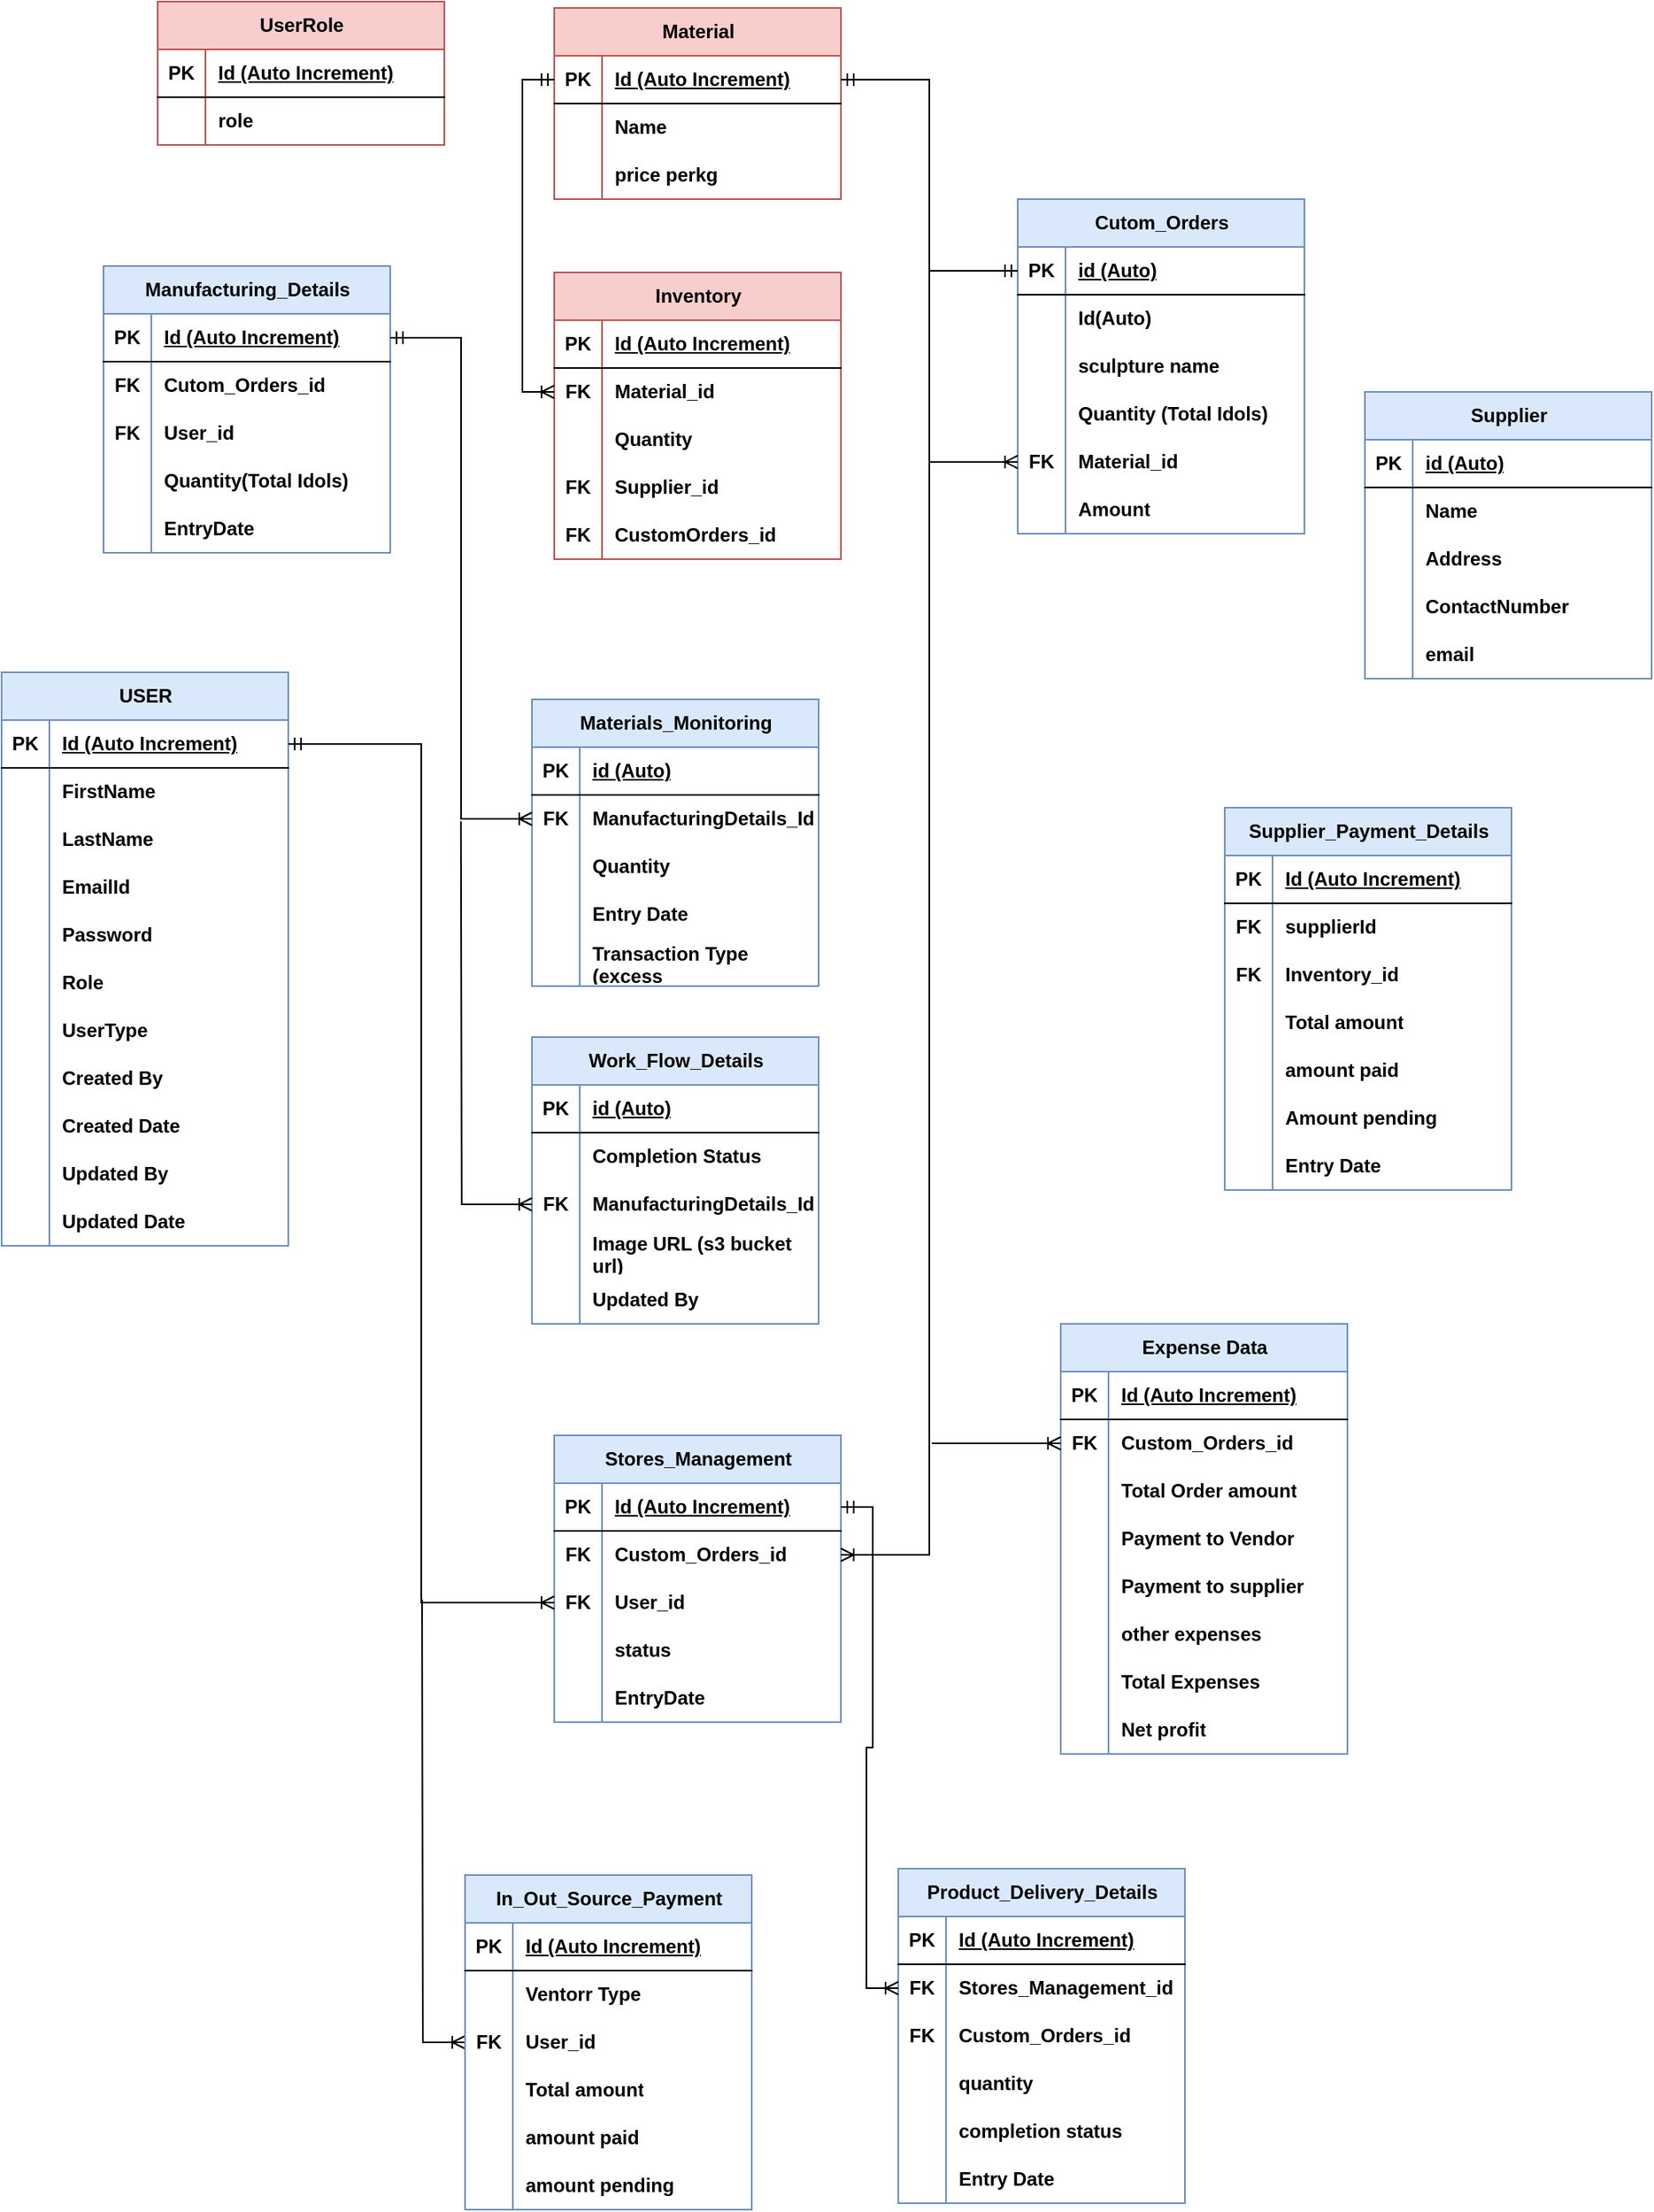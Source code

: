 <mxfile version="21.3.4" type="github">
  <diagram name="Page-1" id="9SJ86SV7VfDdwnPO9iz3">
    <mxGraphModel dx="1900" dy="1673" grid="0" gridSize="10" guides="1" tooltips="1" connect="1" arrows="1" fold="1" page="1" pageScale="1" pageWidth="850" pageHeight="1100" math="0" shadow="0">
      <root>
        <mxCell id="0" />
        <mxCell id="1" parent="0" />
        <mxCell id="g7IwOa8QmqzpSEfWIIUJ-14" value="USER" style="shape=table;startSize=30;container=1;collapsible=1;childLayout=tableLayout;fixedRows=1;rowLines=0;fontStyle=1;align=center;resizeLast=1;html=1;fillColor=#dae8fc;strokeColor=#6c8ebf;" vertex="1" parent="1">
          <mxGeometry x="-98" y="45" width="180" height="360" as="geometry">
            <mxRectangle x="45" y="47" width="68" height="30" as="alternateBounds" />
          </mxGeometry>
        </mxCell>
        <mxCell id="g7IwOa8QmqzpSEfWIIUJ-15" value="" style="shape=tableRow;horizontal=0;startSize=0;swimlaneHead=0;swimlaneBody=0;fillColor=none;collapsible=0;dropTarget=0;points=[[0,0.5],[1,0.5]];portConstraint=eastwest;top=0;left=0;right=0;bottom=1;fontStyle=1" vertex="1" parent="g7IwOa8QmqzpSEfWIIUJ-14">
          <mxGeometry y="30" width="180" height="30" as="geometry" />
        </mxCell>
        <mxCell id="g7IwOa8QmqzpSEfWIIUJ-16" value="PK" style="shape=partialRectangle;connectable=0;fillColor=none;top=0;left=0;bottom=0;right=0;fontStyle=1;overflow=hidden;whiteSpace=wrap;html=1;" vertex="1" parent="g7IwOa8QmqzpSEfWIIUJ-15">
          <mxGeometry width="30" height="30" as="geometry">
            <mxRectangle width="30" height="30" as="alternateBounds" />
          </mxGeometry>
        </mxCell>
        <mxCell id="g7IwOa8QmqzpSEfWIIUJ-17" value="Id (Auto Increment)" style="shape=partialRectangle;connectable=0;fillColor=none;top=0;left=0;bottom=0;right=0;align=left;spacingLeft=6;fontStyle=5;overflow=hidden;whiteSpace=wrap;html=1;" vertex="1" parent="g7IwOa8QmqzpSEfWIIUJ-15">
          <mxGeometry x="30" width="150" height="30" as="geometry">
            <mxRectangle width="150" height="30" as="alternateBounds" />
          </mxGeometry>
        </mxCell>
        <mxCell id="g7IwOa8QmqzpSEfWIIUJ-18" value="" style="shape=tableRow;horizontal=0;startSize=0;swimlaneHead=0;swimlaneBody=0;fillColor=none;collapsible=0;dropTarget=0;points=[[0,0.5],[1,0.5]];portConstraint=eastwest;top=0;left=0;right=0;bottom=0;fontStyle=1" vertex="1" parent="g7IwOa8QmqzpSEfWIIUJ-14">
          <mxGeometry y="60" width="180" height="30" as="geometry" />
        </mxCell>
        <mxCell id="g7IwOa8QmqzpSEfWIIUJ-19" value="" style="shape=partialRectangle;connectable=0;fillColor=none;top=0;left=0;bottom=0;right=0;editable=1;overflow=hidden;whiteSpace=wrap;html=1;fontStyle=1" vertex="1" parent="g7IwOa8QmqzpSEfWIIUJ-18">
          <mxGeometry width="30" height="30" as="geometry">
            <mxRectangle width="30" height="30" as="alternateBounds" />
          </mxGeometry>
        </mxCell>
        <mxCell id="g7IwOa8QmqzpSEfWIIUJ-20" value="FirstName" style="shape=partialRectangle;connectable=0;fillColor=none;top=0;left=0;bottom=0;right=0;align=left;spacingLeft=6;overflow=hidden;whiteSpace=wrap;html=1;fontStyle=1" vertex="1" parent="g7IwOa8QmqzpSEfWIIUJ-18">
          <mxGeometry x="30" width="150" height="30" as="geometry">
            <mxRectangle width="150" height="30" as="alternateBounds" />
          </mxGeometry>
        </mxCell>
        <mxCell id="g7IwOa8QmqzpSEfWIIUJ-21" value="" style="shape=tableRow;horizontal=0;startSize=0;swimlaneHead=0;swimlaneBody=0;fillColor=none;collapsible=0;dropTarget=0;points=[[0,0.5],[1,0.5]];portConstraint=eastwest;top=0;left=0;right=0;bottom=0;fontStyle=1" vertex="1" parent="g7IwOa8QmqzpSEfWIIUJ-14">
          <mxGeometry y="90" width="180" height="30" as="geometry" />
        </mxCell>
        <mxCell id="g7IwOa8QmqzpSEfWIIUJ-22" value="" style="shape=partialRectangle;connectable=0;fillColor=none;top=0;left=0;bottom=0;right=0;editable=1;overflow=hidden;whiteSpace=wrap;html=1;fontStyle=1" vertex="1" parent="g7IwOa8QmqzpSEfWIIUJ-21">
          <mxGeometry width="30" height="30" as="geometry">
            <mxRectangle width="30" height="30" as="alternateBounds" />
          </mxGeometry>
        </mxCell>
        <mxCell id="g7IwOa8QmqzpSEfWIIUJ-23" value="LastName" style="shape=partialRectangle;connectable=0;fillColor=none;top=0;left=0;bottom=0;right=0;align=left;spacingLeft=6;overflow=hidden;whiteSpace=wrap;html=1;fontStyle=1" vertex="1" parent="g7IwOa8QmqzpSEfWIIUJ-21">
          <mxGeometry x="30" width="150" height="30" as="geometry">
            <mxRectangle width="150" height="30" as="alternateBounds" />
          </mxGeometry>
        </mxCell>
        <mxCell id="g7IwOa8QmqzpSEfWIIUJ-24" value="" style="shape=tableRow;horizontal=0;startSize=0;swimlaneHead=0;swimlaneBody=0;fillColor=none;collapsible=0;dropTarget=0;points=[[0,0.5],[1,0.5]];portConstraint=eastwest;top=0;left=0;right=0;bottom=0;fontStyle=1" vertex="1" parent="g7IwOa8QmqzpSEfWIIUJ-14">
          <mxGeometry y="120" width="180" height="30" as="geometry" />
        </mxCell>
        <mxCell id="g7IwOa8QmqzpSEfWIIUJ-25" value="" style="shape=partialRectangle;connectable=0;fillColor=none;top=0;left=0;bottom=0;right=0;editable=1;overflow=hidden;whiteSpace=wrap;html=1;fontStyle=1" vertex="1" parent="g7IwOa8QmqzpSEfWIIUJ-24">
          <mxGeometry width="30" height="30" as="geometry">
            <mxRectangle width="30" height="30" as="alternateBounds" />
          </mxGeometry>
        </mxCell>
        <mxCell id="g7IwOa8QmqzpSEfWIIUJ-26" value="EmailId" style="shape=partialRectangle;connectable=0;fillColor=none;top=0;left=0;bottom=0;right=0;align=left;spacingLeft=6;overflow=hidden;whiteSpace=wrap;html=1;fontStyle=1" vertex="1" parent="g7IwOa8QmqzpSEfWIIUJ-24">
          <mxGeometry x="30" width="150" height="30" as="geometry">
            <mxRectangle width="150" height="30" as="alternateBounds" />
          </mxGeometry>
        </mxCell>
        <mxCell id="g7IwOa8QmqzpSEfWIIUJ-27" value="" style="shape=tableRow;horizontal=0;startSize=0;swimlaneHead=0;swimlaneBody=0;fillColor=none;collapsible=0;dropTarget=0;points=[[0,0.5],[1,0.5]];portConstraint=eastwest;top=0;left=0;right=0;bottom=0;fontStyle=1" vertex="1" parent="g7IwOa8QmqzpSEfWIIUJ-14">
          <mxGeometry y="150" width="180" height="30" as="geometry" />
        </mxCell>
        <mxCell id="g7IwOa8QmqzpSEfWIIUJ-28" value="" style="shape=partialRectangle;connectable=0;fillColor=none;top=0;left=0;bottom=0;right=0;editable=1;overflow=hidden;whiteSpace=wrap;html=1;fontStyle=1" vertex="1" parent="g7IwOa8QmqzpSEfWIIUJ-27">
          <mxGeometry width="30" height="30" as="geometry">
            <mxRectangle width="30" height="30" as="alternateBounds" />
          </mxGeometry>
        </mxCell>
        <mxCell id="g7IwOa8QmqzpSEfWIIUJ-29" value="Password" style="shape=partialRectangle;connectable=0;fillColor=none;top=0;left=0;bottom=0;right=0;align=left;spacingLeft=6;overflow=hidden;whiteSpace=wrap;html=1;fontStyle=1" vertex="1" parent="g7IwOa8QmqzpSEfWIIUJ-27">
          <mxGeometry x="30" width="150" height="30" as="geometry">
            <mxRectangle width="150" height="30" as="alternateBounds" />
          </mxGeometry>
        </mxCell>
        <mxCell id="g7IwOa8QmqzpSEfWIIUJ-39" value="" style="shape=tableRow;horizontal=0;startSize=0;swimlaneHead=0;swimlaneBody=0;fillColor=none;collapsible=0;dropTarget=0;points=[[0,0.5],[1,0.5]];portConstraint=eastwest;top=0;left=0;right=0;bottom=0;fontStyle=1" vertex="1" parent="g7IwOa8QmqzpSEfWIIUJ-14">
          <mxGeometry y="180" width="180" height="30" as="geometry" />
        </mxCell>
        <mxCell id="g7IwOa8QmqzpSEfWIIUJ-40" value="" style="shape=partialRectangle;connectable=0;fillColor=none;top=0;left=0;bottom=0;right=0;editable=1;overflow=hidden;whiteSpace=wrap;html=1;fontStyle=1" vertex="1" parent="g7IwOa8QmqzpSEfWIIUJ-39">
          <mxGeometry width="30" height="30" as="geometry">
            <mxRectangle width="30" height="30" as="alternateBounds" />
          </mxGeometry>
        </mxCell>
        <mxCell id="g7IwOa8QmqzpSEfWIIUJ-41" value="Role" style="shape=partialRectangle;connectable=0;fillColor=none;top=0;left=0;bottom=0;right=0;align=left;spacingLeft=6;overflow=hidden;whiteSpace=wrap;html=1;fontStyle=1" vertex="1" parent="g7IwOa8QmqzpSEfWIIUJ-39">
          <mxGeometry x="30" width="150" height="30" as="geometry">
            <mxRectangle width="150" height="30" as="alternateBounds" />
          </mxGeometry>
        </mxCell>
        <mxCell id="g7IwOa8QmqzpSEfWIIUJ-42" value="" style="shape=tableRow;horizontal=0;startSize=0;swimlaneHead=0;swimlaneBody=0;fillColor=none;collapsible=0;dropTarget=0;points=[[0,0.5],[1,0.5]];portConstraint=eastwest;top=0;left=0;right=0;bottom=0;fontStyle=1" vertex="1" parent="g7IwOa8QmqzpSEfWIIUJ-14">
          <mxGeometry y="210" width="180" height="30" as="geometry" />
        </mxCell>
        <mxCell id="g7IwOa8QmqzpSEfWIIUJ-43" value="" style="shape=partialRectangle;connectable=0;fillColor=none;top=0;left=0;bottom=0;right=0;editable=1;overflow=hidden;whiteSpace=wrap;html=1;fontStyle=1" vertex="1" parent="g7IwOa8QmqzpSEfWIIUJ-42">
          <mxGeometry width="30" height="30" as="geometry">
            <mxRectangle width="30" height="30" as="alternateBounds" />
          </mxGeometry>
        </mxCell>
        <mxCell id="g7IwOa8QmqzpSEfWIIUJ-44" value="UserType" style="shape=partialRectangle;connectable=0;fillColor=none;top=0;left=0;bottom=0;right=0;align=left;spacingLeft=6;overflow=hidden;whiteSpace=wrap;html=1;fontStyle=1" vertex="1" parent="g7IwOa8QmqzpSEfWIIUJ-42">
          <mxGeometry x="30" width="150" height="30" as="geometry">
            <mxRectangle width="150" height="30" as="alternateBounds" />
          </mxGeometry>
        </mxCell>
        <mxCell id="g7IwOa8QmqzpSEfWIIUJ-30" value="" style="shape=tableRow;horizontal=0;startSize=0;swimlaneHead=0;swimlaneBody=0;fillColor=none;collapsible=0;dropTarget=0;points=[[0,0.5],[1,0.5]];portConstraint=eastwest;top=0;left=0;right=0;bottom=0;fontStyle=1" vertex="1" parent="g7IwOa8QmqzpSEfWIIUJ-14">
          <mxGeometry y="240" width="180" height="30" as="geometry" />
        </mxCell>
        <mxCell id="g7IwOa8QmqzpSEfWIIUJ-31" value="" style="shape=partialRectangle;connectable=0;fillColor=none;top=0;left=0;bottom=0;right=0;editable=1;overflow=hidden;whiteSpace=wrap;html=1;fontStyle=1" vertex="1" parent="g7IwOa8QmqzpSEfWIIUJ-30">
          <mxGeometry width="30" height="30" as="geometry">
            <mxRectangle width="30" height="30" as="alternateBounds" />
          </mxGeometry>
        </mxCell>
        <mxCell id="g7IwOa8QmqzpSEfWIIUJ-32" value="Created By" style="shape=partialRectangle;connectable=0;fillColor=none;top=0;left=0;bottom=0;right=0;align=left;spacingLeft=6;overflow=hidden;whiteSpace=wrap;html=1;fontStyle=1" vertex="1" parent="g7IwOa8QmqzpSEfWIIUJ-30">
          <mxGeometry x="30" width="150" height="30" as="geometry">
            <mxRectangle width="150" height="30" as="alternateBounds" />
          </mxGeometry>
        </mxCell>
        <mxCell id="g7IwOa8QmqzpSEfWIIUJ-33" value="" style="shape=tableRow;horizontal=0;startSize=0;swimlaneHead=0;swimlaneBody=0;fillColor=none;collapsible=0;dropTarget=0;points=[[0,0.5],[1,0.5]];portConstraint=eastwest;top=0;left=0;right=0;bottom=0;fontStyle=1" vertex="1" parent="g7IwOa8QmqzpSEfWIIUJ-14">
          <mxGeometry y="270" width="180" height="30" as="geometry" />
        </mxCell>
        <mxCell id="g7IwOa8QmqzpSEfWIIUJ-34" value="" style="shape=partialRectangle;connectable=0;fillColor=none;top=0;left=0;bottom=0;right=0;editable=1;overflow=hidden;whiteSpace=wrap;html=1;fontStyle=1" vertex="1" parent="g7IwOa8QmqzpSEfWIIUJ-33">
          <mxGeometry width="30" height="30" as="geometry">
            <mxRectangle width="30" height="30" as="alternateBounds" />
          </mxGeometry>
        </mxCell>
        <mxCell id="g7IwOa8QmqzpSEfWIIUJ-35" value="Created Date" style="shape=partialRectangle;connectable=0;fillColor=none;top=0;left=0;bottom=0;right=0;align=left;spacingLeft=6;overflow=hidden;whiteSpace=wrap;html=1;fontStyle=1" vertex="1" parent="g7IwOa8QmqzpSEfWIIUJ-33">
          <mxGeometry x="30" width="150" height="30" as="geometry">
            <mxRectangle width="150" height="30" as="alternateBounds" />
          </mxGeometry>
        </mxCell>
        <mxCell id="g7IwOa8QmqzpSEfWIIUJ-45" value="" style="shape=tableRow;horizontal=0;startSize=0;swimlaneHead=0;swimlaneBody=0;fillColor=none;collapsible=0;dropTarget=0;points=[[0,0.5],[1,0.5]];portConstraint=eastwest;top=0;left=0;right=0;bottom=0;fontStyle=1" vertex="1" parent="g7IwOa8QmqzpSEfWIIUJ-14">
          <mxGeometry y="300" width="180" height="30" as="geometry" />
        </mxCell>
        <mxCell id="g7IwOa8QmqzpSEfWIIUJ-46" value="" style="shape=partialRectangle;connectable=0;fillColor=none;top=0;left=0;bottom=0;right=0;editable=1;overflow=hidden;whiteSpace=wrap;html=1;fontStyle=1" vertex="1" parent="g7IwOa8QmqzpSEfWIIUJ-45">
          <mxGeometry width="30" height="30" as="geometry">
            <mxRectangle width="30" height="30" as="alternateBounds" />
          </mxGeometry>
        </mxCell>
        <mxCell id="g7IwOa8QmqzpSEfWIIUJ-47" value="Updated By" style="shape=partialRectangle;connectable=0;fillColor=none;top=0;left=0;bottom=0;right=0;align=left;spacingLeft=6;overflow=hidden;whiteSpace=wrap;html=1;fontStyle=1" vertex="1" parent="g7IwOa8QmqzpSEfWIIUJ-45">
          <mxGeometry x="30" width="150" height="30" as="geometry">
            <mxRectangle width="150" height="30" as="alternateBounds" />
          </mxGeometry>
        </mxCell>
        <mxCell id="g7IwOa8QmqzpSEfWIIUJ-48" value="" style="shape=tableRow;horizontal=0;startSize=0;swimlaneHead=0;swimlaneBody=0;fillColor=none;collapsible=0;dropTarget=0;points=[[0,0.5],[1,0.5]];portConstraint=eastwest;top=0;left=0;right=0;bottom=0;fontStyle=1" vertex="1" parent="g7IwOa8QmqzpSEfWIIUJ-14">
          <mxGeometry y="330" width="180" height="30" as="geometry" />
        </mxCell>
        <mxCell id="g7IwOa8QmqzpSEfWIIUJ-49" value="" style="shape=partialRectangle;connectable=0;fillColor=none;top=0;left=0;bottom=0;right=0;editable=1;overflow=hidden;whiteSpace=wrap;html=1;fontStyle=1" vertex="1" parent="g7IwOa8QmqzpSEfWIIUJ-48">
          <mxGeometry width="30" height="30" as="geometry">
            <mxRectangle width="30" height="30" as="alternateBounds" />
          </mxGeometry>
        </mxCell>
        <mxCell id="g7IwOa8QmqzpSEfWIIUJ-50" value="Updated Date" style="shape=partialRectangle;connectable=0;fillColor=none;top=0;left=0;bottom=0;right=0;align=left;spacingLeft=6;overflow=hidden;whiteSpace=wrap;html=1;fontStyle=1" vertex="1" parent="g7IwOa8QmqzpSEfWIIUJ-48">
          <mxGeometry x="30" width="150" height="30" as="geometry">
            <mxRectangle width="150" height="30" as="alternateBounds" />
          </mxGeometry>
        </mxCell>
        <mxCell id="g7IwOa8QmqzpSEfWIIUJ-51" value="UserRole" style="shape=table;startSize=30;container=1;collapsible=1;childLayout=tableLayout;fixedRows=1;rowLines=0;fontStyle=1;align=center;resizeLast=1;html=1;fillColor=#f8cecc;strokeColor=#b85450;" vertex="1" parent="1">
          <mxGeometry y="-376" width="180" height="90" as="geometry" />
        </mxCell>
        <mxCell id="g7IwOa8QmqzpSEfWIIUJ-52" value="" style="shape=tableRow;horizontal=0;startSize=0;swimlaneHead=0;swimlaneBody=0;fillColor=none;collapsible=0;dropTarget=0;points=[[0,0.5],[1,0.5]];portConstraint=eastwest;top=0;left=0;right=0;bottom=1;fontStyle=1" vertex="1" parent="g7IwOa8QmqzpSEfWIIUJ-51">
          <mxGeometry y="30" width="180" height="30" as="geometry" />
        </mxCell>
        <mxCell id="g7IwOa8QmqzpSEfWIIUJ-53" value="PK" style="shape=partialRectangle;connectable=0;fillColor=none;top=0;left=0;bottom=0;right=0;fontStyle=1;overflow=hidden;whiteSpace=wrap;html=1;" vertex="1" parent="g7IwOa8QmqzpSEfWIIUJ-52">
          <mxGeometry width="30" height="30" as="geometry">
            <mxRectangle width="30" height="30" as="alternateBounds" />
          </mxGeometry>
        </mxCell>
        <mxCell id="g7IwOa8QmqzpSEfWIIUJ-54" value="Id (Auto Increment)" style="shape=partialRectangle;connectable=0;fillColor=none;top=0;left=0;bottom=0;right=0;align=left;spacingLeft=6;fontStyle=5;overflow=hidden;whiteSpace=wrap;html=1;" vertex="1" parent="g7IwOa8QmqzpSEfWIIUJ-52">
          <mxGeometry x="30" width="150" height="30" as="geometry">
            <mxRectangle width="150" height="30" as="alternateBounds" />
          </mxGeometry>
        </mxCell>
        <mxCell id="g7IwOa8QmqzpSEfWIIUJ-55" value="" style="shape=tableRow;horizontal=0;startSize=0;swimlaneHead=0;swimlaneBody=0;fillColor=none;collapsible=0;dropTarget=0;points=[[0,0.5],[1,0.5]];portConstraint=eastwest;top=0;left=0;right=0;bottom=0;fontStyle=1" vertex="1" parent="g7IwOa8QmqzpSEfWIIUJ-51">
          <mxGeometry y="60" width="180" height="30" as="geometry" />
        </mxCell>
        <mxCell id="g7IwOa8QmqzpSEfWIIUJ-56" value="" style="shape=partialRectangle;connectable=0;fillColor=none;top=0;left=0;bottom=0;right=0;editable=1;overflow=hidden;whiteSpace=wrap;html=1;fontStyle=1" vertex="1" parent="g7IwOa8QmqzpSEfWIIUJ-55">
          <mxGeometry width="30" height="30" as="geometry">
            <mxRectangle width="30" height="30" as="alternateBounds" />
          </mxGeometry>
        </mxCell>
        <mxCell id="g7IwOa8QmqzpSEfWIIUJ-57" value="role" style="shape=partialRectangle;connectable=0;fillColor=none;top=0;left=0;bottom=0;right=0;align=left;spacingLeft=6;overflow=hidden;whiteSpace=wrap;html=1;fontStyle=1" vertex="1" parent="g7IwOa8QmqzpSEfWIIUJ-55">
          <mxGeometry x="30" width="150" height="30" as="geometry">
            <mxRectangle width="150" height="30" as="alternateBounds" />
          </mxGeometry>
        </mxCell>
        <mxCell id="g7IwOa8QmqzpSEfWIIUJ-64" value="Material" style="shape=table;startSize=30;container=1;collapsible=1;childLayout=tableLayout;fixedRows=1;rowLines=0;fontStyle=1;align=center;resizeLast=1;html=1;fillColor=#f8cecc;strokeColor=#b85450;" vertex="1" parent="1">
          <mxGeometry x="249" y="-372" width="180" height="120" as="geometry" />
        </mxCell>
        <mxCell id="g7IwOa8QmqzpSEfWIIUJ-65" value="" style="shape=tableRow;horizontal=0;startSize=0;swimlaneHead=0;swimlaneBody=0;fillColor=none;collapsible=0;dropTarget=0;points=[[0,0.5],[1,0.5]];portConstraint=eastwest;top=0;left=0;right=0;bottom=1;fontStyle=1" vertex="1" parent="g7IwOa8QmqzpSEfWIIUJ-64">
          <mxGeometry y="30" width="180" height="30" as="geometry" />
        </mxCell>
        <mxCell id="g7IwOa8QmqzpSEfWIIUJ-66" value="PK" style="shape=partialRectangle;connectable=0;fillColor=none;top=0;left=0;bottom=0;right=0;fontStyle=1;overflow=hidden;whiteSpace=wrap;html=1;" vertex="1" parent="g7IwOa8QmqzpSEfWIIUJ-65">
          <mxGeometry width="30" height="30" as="geometry">
            <mxRectangle width="30" height="30" as="alternateBounds" />
          </mxGeometry>
        </mxCell>
        <mxCell id="g7IwOa8QmqzpSEfWIIUJ-67" value="Id (Auto Increment)" style="shape=partialRectangle;connectable=0;fillColor=none;top=0;left=0;bottom=0;right=0;align=left;spacingLeft=6;fontStyle=5;overflow=hidden;whiteSpace=wrap;html=1;" vertex="1" parent="g7IwOa8QmqzpSEfWIIUJ-65">
          <mxGeometry x="30" width="150" height="30" as="geometry">
            <mxRectangle width="150" height="30" as="alternateBounds" />
          </mxGeometry>
        </mxCell>
        <mxCell id="g7IwOa8QmqzpSEfWIIUJ-68" value="" style="shape=tableRow;horizontal=0;startSize=0;swimlaneHead=0;swimlaneBody=0;fillColor=none;collapsible=0;dropTarget=0;points=[[0,0.5],[1,0.5]];portConstraint=eastwest;top=0;left=0;right=0;bottom=0;fontStyle=1" vertex="1" parent="g7IwOa8QmqzpSEfWIIUJ-64">
          <mxGeometry y="60" width="180" height="30" as="geometry" />
        </mxCell>
        <mxCell id="g7IwOa8QmqzpSEfWIIUJ-69" value="" style="shape=partialRectangle;connectable=0;fillColor=none;top=0;left=0;bottom=0;right=0;editable=1;overflow=hidden;whiteSpace=wrap;html=1;fontStyle=1" vertex="1" parent="g7IwOa8QmqzpSEfWIIUJ-68">
          <mxGeometry width="30" height="30" as="geometry">
            <mxRectangle width="30" height="30" as="alternateBounds" />
          </mxGeometry>
        </mxCell>
        <mxCell id="g7IwOa8QmqzpSEfWIIUJ-70" value="Name" style="shape=partialRectangle;connectable=0;fillColor=none;top=0;left=0;bottom=0;right=0;align=left;spacingLeft=6;overflow=hidden;whiteSpace=wrap;html=1;fontStyle=1" vertex="1" parent="g7IwOa8QmqzpSEfWIIUJ-68">
          <mxGeometry x="30" width="150" height="30" as="geometry">
            <mxRectangle width="150" height="30" as="alternateBounds" />
          </mxGeometry>
        </mxCell>
        <mxCell id="g7IwOa8QmqzpSEfWIIUJ-71" value="" style="shape=tableRow;horizontal=0;startSize=0;swimlaneHead=0;swimlaneBody=0;fillColor=none;collapsible=0;dropTarget=0;points=[[0,0.5],[1,0.5]];portConstraint=eastwest;top=0;left=0;right=0;bottom=0;fontStyle=1" vertex="1" parent="g7IwOa8QmqzpSEfWIIUJ-64">
          <mxGeometry y="90" width="180" height="30" as="geometry" />
        </mxCell>
        <mxCell id="g7IwOa8QmqzpSEfWIIUJ-72" value="" style="shape=partialRectangle;connectable=0;fillColor=none;top=0;left=0;bottom=0;right=0;editable=1;overflow=hidden;whiteSpace=wrap;html=1;fontStyle=1" vertex="1" parent="g7IwOa8QmqzpSEfWIIUJ-71">
          <mxGeometry width="30" height="30" as="geometry">
            <mxRectangle width="30" height="30" as="alternateBounds" />
          </mxGeometry>
        </mxCell>
        <mxCell id="g7IwOa8QmqzpSEfWIIUJ-73" value="price perkg" style="shape=partialRectangle;connectable=0;fillColor=none;top=0;left=0;bottom=0;right=0;align=left;spacingLeft=6;overflow=hidden;whiteSpace=wrap;html=1;fontStyle=1" vertex="1" parent="g7IwOa8QmqzpSEfWIIUJ-71">
          <mxGeometry x="30" width="150" height="30" as="geometry">
            <mxRectangle width="150" height="30" as="alternateBounds" />
          </mxGeometry>
        </mxCell>
        <mxCell id="g7IwOa8QmqzpSEfWIIUJ-74" value="Supplier" style="shape=table;startSize=30;container=1;collapsible=1;childLayout=tableLayout;fixedRows=1;rowLines=0;fontStyle=1;align=center;resizeLast=1;html=1;fillColor=#dae8fc;strokeColor=#6c8ebf;" vertex="1" parent="1">
          <mxGeometry x="758" y="-131" width="180" height="180" as="geometry" />
        </mxCell>
        <mxCell id="g7IwOa8QmqzpSEfWIIUJ-75" value="" style="shape=tableRow;horizontal=0;startSize=0;swimlaneHead=0;swimlaneBody=0;fillColor=none;collapsible=0;dropTarget=0;points=[[0,0.5],[1,0.5]];portConstraint=eastwest;top=0;left=0;right=0;bottom=1;fontStyle=1" vertex="1" parent="g7IwOa8QmqzpSEfWIIUJ-74">
          <mxGeometry y="30" width="180" height="30" as="geometry" />
        </mxCell>
        <mxCell id="g7IwOa8QmqzpSEfWIIUJ-76" value="PK" style="shape=partialRectangle;connectable=0;fillColor=none;top=0;left=0;bottom=0;right=0;fontStyle=1;overflow=hidden;whiteSpace=wrap;html=1;" vertex="1" parent="g7IwOa8QmqzpSEfWIIUJ-75">
          <mxGeometry width="30" height="30" as="geometry">
            <mxRectangle width="30" height="30" as="alternateBounds" />
          </mxGeometry>
        </mxCell>
        <mxCell id="g7IwOa8QmqzpSEfWIIUJ-77" value="id (Auto)" style="shape=partialRectangle;connectable=0;fillColor=none;top=0;left=0;bottom=0;right=0;align=left;spacingLeft=6;fontStyle=5;overflow=hidden;whiteSpace=wrap;html=1;" vertex="1" parent="g7IwOa8QmqzpSEfWIIUJ-75">
          <mxGeometry x="30" width="150" height="30" as="geometry">
            <mxRectangle width="150" height="30" as="alternateBounds" />
          </mxGeometry>
        </mxCell>
        <mxCell id="g7IwOa8QmqzpSEfWIIUJ-78" value="" style="shape=tableRow;horizontal=0;startSize=0;swimlaneHead=0;swimlaneBody=0;fillColor=none;collapsible=0;dropTarget=0;points=[[0,0.5],[1,0.5]];portConstraint=eastwest;top=0;left=0;right=0;bottom=0;fontStyle=1" vertex="1" parent="g7IwOa8QmqzpSEfWIIUJ-74">
          <mxGeometry y="60" width="180" height="30" as="geometry" />
        </mxCell>
        <mxCell id="g7IwOa8QmqzpSEfWIIUJ-79" value="" style="shape=partialRectangle;connectable=0;fillColor=none;top=0;left=0;bottom=0;right=0;editable=1;overflow=hidden;whiteSpace=wrap;html=1;fontStyle=1" vertex="1" parent="g7IwOa8QmqzpSEfWIIUJ-78">
          <mxGeometry width="30" height="30" as="geometry">
            <mxRectangle width="30" height="30" as="alternateBounds" />
          </mxGeometry>
        </mxCell>
        <mxCell id="g7IwOa8QmqzpSEfWIIUJ-80" value="Name" style="shape=partialRectangle;connectable=0;fillColor=none;top=0;left=0;bottom=0;right=0;align=left;spacingLeft=6;overflow=hidden;whiteSpace=wrap;html=1;fontStyle=1" vertex="1" parent="g7IwOa8QmqzpSEfWIIUJ-78">
          <mxGeometry x="30" width="150" height="30" as="geometry">
            <mxRectangle width="150" height="30" as="alternateBounds" />
          </mxGeometry>
        </mxCell>
        <mxCell id="g7IwOa8QmqzpSEfWIIUJ-81" value="" style="shape=tableRow;horizontal=0;startSize=0;swimlaneHead=0;swimlaneBody=0;fillColor=none;collapsible=0;dropTarget=0;points=[[0,0.5],[1,0.5]];portConstraint=eastwest;top=0;left=0;right=0;bottom=0;fontStyle=1" vertex="1" parent="g7IwOa8QmqzpSEfWIIUJ-74">
          <mxGeometry y="90" width="180" height="30" as="geometry" />
        </mxCell>
        <mxCell id="g7IwOa8QmqzpSEfWIIUJ-82" value="" style="shape=partialRectangle;connectable=0;fillColor=none;top=0;left=0;bottom=0;right=0;editable=1;overflow=hidden;whiteSpace=wrap;html=1;fontStyle=1" vertex="1" parent="g7IwOa8QmqzpSEfWIIUJ-81">
          <mxGeometry width="30" height="30" as="geometry">
            <mxRectangle width="30" height="30" as="alternateBounds" />
          </mxGeometry>
        </mxCell>
        <mxCell id="g7IwOa8QmqzpSEfWIIUJ-83" value="Address" style="shape=partialRectangle;connectable=0;fillColor=none;top=0;left=0;bottom=0;right=0;align=left;spacingLeft=6;overflow=hidden;whiteSpace=wrap;html=1;fontStyle=1" vertex="1" parent="g7IwOa8QmqzpSEfWIIUJ-81">
          <mxGeometry x="30" width="150" height="30" as="geometry">
            <mxRectangle width="150" height="30" as="alternateBounds" />
          </mxGeometry>
        </mxCell>
        <mxCell id="g7IwOa8QmqzpSEfWIIUJ-84" value="" style="shape=tableRow;horizontal=0;startSize=0;swimlaneHead=0;swimlaneBody=0;fillColor=none;collapsible=0;dropTarget=0;points=[[0,0.5],[1,0.5]];portConstraint=eastwest;top=0;left=0;right=0;bottom=0;fontStyle=1" vertex="1" parent="g7IwOa8QmqzpSEfWIIUJ-74">
          <mxGeometry y="120" width="180" height="30" as="geometry" />
        </mxCell>
        <mxCell id="g7IwOa8QmqzpSEfWIIUJ-85" value="" style="shape=partialRectangle;connectable=0;fillColor=none;top=0;left=0;bottom=0;right=0;editable=1;overflow=hidden;whiteSpace=wrap;html=1;fontStyle=1" vertex="1" parent="g7IwOa8QmqzpSEfWIIUJ-84">
          <mxGeometry width="30" height="30" as="geometry">
            <mxRectangle width="30" height="30" as="alternateBounds" />
          </mxGeometry>
        </mxCell>
        <mxCell id="g7IwOa8QmqzpSEfWIIUJ-86" value="ContactNumber" style="shape=partialRectangle;connectable=0;fillColor=none;top=0;left=0;bottom=0;right=0;align=left;spacingLeft=6;overflow=hidden;whiteSpace=wrap;html=1;fontStyle=1" vertex="1" parent="g7IwOa8QmqzpSEfWIIUJ-84">
          <mxGeometry x="30" width="150" height="30" as="geometry">
            <mxRectangle width="150" height="30" as="alternateBounds" />
          </mxGeometry>
        </mxCell>
        <mxCell id="g7IwOa8QmqzpSEfWIIUJ-87" value="" style="shape=tableRow;horizontal=0;startSize=0;swimlaneHead=0;swimlaneBody=0;fillColor=none;collapsible=0;dropTarget=0;points=[[0,0.5],[1,0.5]];portConstraint=eastwest;top=0;left=0;right=0;bottom=0;fontStyle=1" vertex="1" parent="g7IwOa8QmqzpSEfWIIUJ-74">
          <mxGeometry y="150" width="180" height="30" as="geometry" />
        </mxCell>
        <mxCell id="g7IwOa8QmqzpSEfWIIUJ-88" value="" style="shape=partialRectangle;connectable=0;fillColor=none;top=0;left=0;bottom=0;right=0;editable=1;overflow=hidden;whiteSpace=wrap;html=1;fontStyle=1" vertex="1" parent="g7IwOa8QmqzpSEfWIIUJ-87">
          <mxGeometry width="30" height="30" as="geometry">
            <mxRectangle width="30" height="30" as="alternateBounds" />
          </mxGeometry>
        </mxCell>
        <mxCell id="g7IwOa8QmqzpSEfWIIUJ-89" value="email" style="shape=partialRectangle;connectable=0;fillColor=none;top=0;left=0;bottom=0;right=0;align=left;spacingLeft=6;overflow=hidden;whiteSpace=wrap;html=1;fontStyle=1" vertex="1" parent="g7IwOa8QmqzpSEfWIIUJ-87">
          <mxGeometry x="30" width="150" height="30" as="geometry">
            <mxRectangle width="150" height="30" as="alternateBounds" />
          </mxGeometry>
        </mxCell>
        <mxCell id="g7IwOa8QmqzpSEfWIIUJ-90" value="Inventory" style="shape=table;startSize=30;container=1;collapsible=1;childLayout=tableLayout;fixedRows=1;rowLines=0;fontStyle=1;align=center;resizeLast=1;html=1;fillColor=#f8cecc;strokeColor=#b85450;" vertex="1" parent="1">
          <mxGeometry x="249" y="-206" width="180" height="180" as="geometry" />
        </mxCell>
        <mxCell id="g7IwOa8QmqzpSEfWIIUJ-91" value="" style="shape=tableRow;horizontal=0;startSize=0;swimlaneHead=0;swimlaneBody=0;fillColor=none;collapsible=0;dropTarget=0;points=[[0,0.5],[1,0.5]];portConstraint=eastwest;top=0;left=0;right=0;bottom=1;fontStyle=1" vertex="1" parent="g7IwOa8QmqzpSEfWIIUJ-90">
          <mxGeometry y="30" width="180" height="30" as="geometry" />
        </mxCell>
        <mxCell id="g7IwOa8QmqzpSEfWIIUJ-92" value="PK" style="shape=partialRectangle;connectable=0;fillColor=none;top=0;left=0;bottom=0;right=0;fontStyle=1;overflow=hidden;whiteSpace=wrap;html=1;" vertex="1" parent="g7IwOa8QmqzpSEfWIIUJ-91">
          <mxGeometry width="30" height="30" as="geometry">
            <mxRectangle width="30" height="30" as="alternateBounds" />
          </mxGeometry>
        </mxCell>
        <mxCell id="g7IwOa8QmqzpSEfWIIUJ-93" value="Id (Auto Increment)" style="shape=partialRectangle;connectable=0;fillColor=none;top=0;left=0;bottom=0;right=0;align=left;spacingLeft=6;fontStyle=5;overflow=hidden;whiteSpace=wrap;html=1;" vertex="1" parent="g7IwOa8QmqzpSEfWIIUJ-91">
          <mxGeometry x="30" width="150" height="30" as="geometry">
            <mxRectangle width="150" height="30" as="alternateBounds" />
          </mxGeometry>
        </mxCell>
        <mxCell id="g7IwOa8QmqzpSEfWIIUJ-94" value="" style="shape=tableRow;horizontal=0;startSize=0;swimlaneHead=0;swimlaneBody=0;fillColor=none;collapsible=0;dropTarget=0;points=[[0,0.5],[1,0.5]];portConstraint=eastwest;top=0;left=0;right=0;bottom=0;fontStyle=1" vertex="1" parent="g7IwOa8QmqzpSEfWIIUJ-90">
          <mxGeometry y="60" width="180" height="30" as="geometry" />
        </mxCell>
        <mxCell id="g7IwOa8QmqzpSEfWIIUJ-95" value="&lt;span style=&quot;border-color: var(--border-color);&quot;&gt;FK&lt;/span&gt;" style="shape=partialRectangle;connectable=0;fillColor=none;top=0;left=0;bottom=0;right=0;editable=1;overflow=hidden;whiteSpace=wrap;html=1;fontStyle=1" vertex="1" parent="g7IwOa8QmqzpSEfWIIUJ-94">
          <mxGeometry width="30" height="30" as="geometry">
            <mxRectangle width="30" height="30" as="alternateBounds" />
          </mxGeometry>
        </mxCell>
        <mxCell id="g7IwOa8QmqzpSEfWIIUJ-96" value="Material_id" style="shape=partialRectangle;connectable=0;fillColor=none;top=0;left=0;bottom=0;right=0;align=left;spacingLeft=6;overflow=hidden;whiteSpace=wrap;html=1;fontStyle=1" vertex="1" parent="g7IwOa8QmqzpSEfWIIUJ-94">
          <mxGeometry x="30" width="150" height="30" as="geometry">
            <mxRectangle width="150" height="30" as="alternateBounds" />
          </mxGeometry>
        </mxCell>
        <mxCell id="g7IwOa8QmqzpSEfWIIUJ-97" value="" style="shape=tableRow;horizontal=0;startSize=0;swimlaneHead=0;swimlaneBody=0;fillColor=none;collapsible=0;dropTarget=0;points=[[0,0.5],[1,0.5]];portConstraint=eastwest;top=0;left=0;right=0;bottom=0;fontStyle=1" vertex="1" parent="g7IwOa8QmqzpSEfWIIUJ-90">
          <mxGeometry y="90" width="180" height="30" as="geometry" />
        </mxCell>
        <mxCell id="g7IwOa8QmqzpSEfWIIUJ-98" value="" style="shape=partialRectangle;connectable=0;fillColor=none;top=0;left=0;bottom=0;right=0;editable=1;overflow=hidden;whiteSpace=wrap;html=1;fontStyle=1" vertex="1" parent="g7IwOa8QmqzpSEfWIIUJ-97">
          <mxGeometry width="30" height="30" as="geometry">
            <mxRectangle width="30" height="30" as="alternateBounds" />
          </mxGeometry>
        </mxCell>
        <mxCell id="g7IwOa8QmqzpSEfWIIUJ-99" value="Quantity" style="shape=partialRectangle;connectable=0;fillColor=none;top=0;left=0;bottom=0;right=0;align=left;spacingLeft=6;overflow=hidden;whiteSpace=wrap;html=1;fontStyle=1" vertex="1" parent="g7IwOa8QmqzpSEfWIIUJ-97">
          <mxGeometry x="30" width="150" height="30" as="geometry">
            <mxRectangle width="150" height="30" as="alternateBounds" />
          </mxGeometry>
        </mxCell>
        <mxCell id="g7IwOa8QmqzpSEfWIIUJ-100" value="" style="shape=tableRow;horizontal=0;startSize=0;swimlaneHead=0;swimlaneBody=0;fillColor=none;collapsible=0;dropTarget=0;points=[[0,0.5],[1,0.5]];portConstraint=eastwest;top=0;left=0;right=0;bottom=0;fontStyle=1" vertex="1" parent="g7IwOa8QmqzpSEfWIIUJ-90">
          <mxGeometry y="120" width="180" height="30" as="geometry" />
        </mxCell>
        <mxCell id="g7IwOa8QmqzpSEfWIIUJ-101" value="&lt;span style=&quot;border-color: var(--border-color);&quot;&gt;FK&lt;/span&gt;" style="shape=partialRectangle;connectable=0;fillColor=none;top=0;left=0;bottom=0;right=0;editable=1;overflow=hidden;whiteSpace=wrap;html=1;fontStyle=1" vertex="1" parent="g7IwOa8QmqzpSEfWIIUJ-100">
          <mxGeometry width="30" height="30" as="geometry">
            <mxRectangle width="30" height="30" as="alternateBounds" />
          </mxGeometry>
        </mxCell>
        <mxCell id="g7IwOa8QmqzpSEfWIIUJ-102" value="Supplier_id" style="shape=partialRectangle;connectable=0;fillColor=none;top=0;left=0;bottom=0;right=0;align=left;spacingLeft=6;overflow=hidden;whiteSpace=wrap;html=1;fontStyle=1" vertex="1" parent="g7IwOa8QmqzpSEfWIIUJ-100">
          <mxGeometry x="30" width="150" height="30" as="geometry">
            <mxRectangle width="150" height="30" as="alternateBounds" />
          </mxGeometry>
        </mxCell>
        <mxCell id="g7IwOa8QmqzpSEfWIIUJ-317" value="" style="shape=tableRow;horizontal=0;startSize=0;swimlaneHead=0;swimlaneBody=0;fillColor=none;collapsible=0;dropTarget=0;points=[[0,0.5],[1,0.5]];portConstraint=eastwest;top=0;left=0;right=0;bottom=0;fontStyle=1" vertex="1" parent="g7IwOa8QmqzpSEfWIIUJ-90">
          <mxGeometry y="150" width="180" height="30" as="geometry" />
        </mxCell>
        <mxCell id="g7IwOa8QmqzpSEfWIIUJ-318" value="&lt;span style=&quot;border-color: var(--border-color);&quot;&gt;FK&lt;/span&gt;" style="shape=partialRectangle;connectable=0;fillColor=none;top=0;left=0;bottom=0;right=0;editable=1;overflow=hidden;whiteSpace=wrap;html=1;fontStyle=1" vertex="1" parent="g7IwOa8QmqzpSEfWIIUJ-317">
          <mxGeometry width="30" height="30" as="geometry">
            <mxRectangle width="30" height="30" as="alternateBounds" />
          </mxGeometry>
        </mxCell>
        <mxCell id="g7IwOa8QmqzpSEfWIIUJ-319" value="CustomOrders_id" style="shape=partialRectangle;connectable=0;fillColor=none;top=0;left=0;bottom=0;right=0;align=left;spacingLeft=6;overflow=hidden;whiteSpace=wrap;html=1;fontStyle=1" vertex="1" parent="g7IwOa8QmqzpSEfWIIUJ-317">
          <mxGeometry x="30" width="150" height="30" as="geometry">
            <mxRectangle width="150" height="30" as="alternateBounds" />
          </mxGeometry>
        </mxCell>
        <mxCell id="g7IwOa8QmqzpSEfWIIUJ-103" value="Cutom_Orders" style="shape=table;startSize=30;container=1;collapsible=1;childLayout=tableLayout;fixedRows=1;rowLines=0;fontStyle=1;align=center;resizeLast=1;html=1;fillColor=#dae8fc;strokeColor=#6c8ebf;" vertex="1" parent="1">
          <mxGeometry x="540" y="-252" width="180" height="210" as="geometry" />
        </mxCell>
        <mxCell id="g7IwOa8QmqzpSEfWIIUJ-104" value="" style="shape=tableRow;horizontal=0;startSize=0;swimlaneHead=0;swimlaneBody=0;fillColor=none;collapsible=0;dropTarget=0;points=[[0,0.5],[1,0.5]];portConstraint=eastwest;top=0;left=0;right=0;bottom=1;fontStyle=1" vertex="1" parent="g7IwOa8QmqzpSEfWIIUJ-103">
          <mxGeometry y="30" width="180" height="30" as="geometry" />
        </mxCell>
        <mxCell id="g7IwOa8QmqzpSEfWIIUJ-105" value="PK" style="shape=partialRectangle;connectable=0;fillColor=none;top=0;left=0;bottom=0;right=0;fontStyle=1;overflow=hidden;whiteSpace=wrap;html=1;" vertex="1" parent="g7IwOa8QmqzpSEfWIIUJ-104">
          <mxGeometry width="30" height="30" as="geometry">
            <mxRectangle width="30" height="30" as="alternateBounds" />
          </mxGeometry>
        </mxCell>
        <mxCell id="g7IwOa8QmqzpSEfWIIUJ-106" value="id (Auto)" style="shape=partialRectangle;connectable=0;fillColor=none;top=0;left=0;bottom=0;right=0;align=left;spacingLeft=6;fontStyle=5;overflow=hidden;whiteSpace=wrap;html=1;" vertex="1" parent="g7IwOa8QmqzpSEfWIIUJ-104">
          <mxGeometry x="30" width="150" height="30" as="geometry">
            <mxRectangle width="150" height="30" as="alternateBounds" />
          </mxGeometry>
        </mxCell>
        <mxCell id="g7IwOa8QmqzpSEfWIIUJ-107" value="" style="shape=tableRow;horizontal=0;startSize=0;swimlaneHead=0;swimlaneBody=0;fillColor=none;collapsible=0;dropTarget=0;points=[[0,0.5],[1,0.5]];portConstraint=eastwest;top=0;left=0;right=0;bottom=0;fontStyle=1" vertex="1" parent="g7IwOa8QmqzpSEfWIIUJ-103">
          <mxGeometry y="60" width="180" height="30" as="geometry" />
        </mxCell>
        <mxCell id="g7IwOa8QmqzpSEfWIIUJ-108" value="" style="shape=partialRectangle;connectable=0;fillColor=none;top=0;left=0;bottom=0;right=0;editable=1;overflow=hidden;whiteSpace=wrap;html=1;fontStyle=1" vertex="1" parent="g7IwOa8QmqzpSEfWIIUJ-107">
          <mxGeometry width="30" height="30" as="geometry">
            <mxRectangle width="30" height="30" as="alternateBounds" />
          </mxGeometry>
        </mxCell>
        <mxCell id="g7IwOa8QmqzpSEfWIIUJ-109" value="Id(Auto)" style="shape=partialRectangle;connectable=0;fillColor=none;top=0;left=0;bottom=0;right=0;align=left;spacingLeft=6;overflow=hidden;whiteSpace=wrap;html=1;fontStyle=1" vertex="1" parent="g7IwOa8QmqzpSEfWIIUJ-107">
          <mxGeometry x="30" width="150" height="30" as="geometry">
            <mxRectangle width="150" height="30" as="alternateBounds" />
          </mxGeometry>
        </mxCell>
        <mxCell id="g7IwOa8QmqzpSEfWIIUJ-110" value="" style="shape=tableRow;horizontal=0;startSize=0;swimlaneHead=0;swimlaneBody=0;fillColor=none;collapsible=0;dropTarget=0;points=[[0,0.5],[1,0.5]];portConstraint=eastwest;top=0;left=0;right=0;bottom=0;fontStyle=1" vertex="1" parent="g7IwOa8QmqzpSEfWIIUJ-103">
          <mxGeometry y="90" width="180" height="30" as="geometry" />
        </mxCell>
        <mxCell id="g7IwOa8QmqzpSEfWIIUJ-111" value="" style="shape=partialRectangle;connectable=0;fillColor=none;top=0;left=0;bottom=0;right=0;editable=1;overflow=hidden;whiteSpace=wrap;html=1;fontStyle=1" vertex="1" parent="g7IwOa8QmqzpSEfWIIUJ-110">
          <mxGeometry width="30" height="30" as="geometry">
            <mxRectangle width="30" height="30" as="alternateBounds" />
          </mxGeometry>
        </mxCell>
        <mxCell id="g7IwOa8QmqzpSEfWIIUJ-112" value="sculpture name" style="shape=partialRectangle;connectable=0;fillColor=none;top=0;left=0;bottom=0;right=0;align=left;spacingLeft=6;overflow=hidden;whiteSpace=wrap;html=1;fontStyle=1" vertex="1" parent="g7IwOa8QmqzpSEfWIIUJ-110">
          <mxGeometry x="30" width="150" height="30" as="geometry">
            <mxRectangle width="150" height="30" as="alternateBounds" />
          </mxGeometry>
        </mxCell>
        <mxCell id="g7IwOa8QmqzpSEfWIIUJ-113" value="" style="shape=tableRow;horizontal=0;startSize=0;swimlaneHead=0;swimlaneBody=0;fillColor=none;collapsible=0;dropTarget=0;points=[[0,0.5],[1,0.5]];portConstraint=eastwest;top=0;left=0;right=0;bottom=0;fontStyle=1" vertex="1" parent="g7IwOa8QmqzpSEfWIIUJ-103">
          <mxGeometry y="120" width="180" height="30" as="geometry" />
        </mxCell>
        <mxCell id="g7IwOa8QmqzpSEfWIIUJ-114" value="" style="shape=partialRectangle;connectable=0;fillColor=none;top=0;left=0;bottom=0;right=0;editable=1;overflow=hidden;whiteSpace=wrap;html=1;fontStyle=1" vertex="1" parent="g7IwOa8QmqzpSEfWIIUJ-113">
          <mxGeometry width="30" height="30" as="geometry">
            <mxRectangle width="30" height="30" as="alternateBounds" />
          </mxGeometry>
        </mxCell>
        <mxCell id="g7IwOa8QmqzpSEfWIIUJ-115" value="Quantity (Total Idols)" style="shape=partialRectangle;connectable=0;fillColor=none;top=0;left=0;bottom=0;right=0;align=left;spacingLeft=6;overflow=hidden;whiteSpace=wrap;html=1;fontStyle=1" vertex="1" parent="g7IwOa8QmqzpSEfWIIUJ-113">
          <mxGeometry x="30" width="150" height="30" as="geometry">
            <mxRectangle width="150" height="30" as="alternateBounds" />
          </mxGeometry>
        </mxCell>
        <mxCell id="g7IwOa8QmqzpSEfWIIUJ-116" value="" style="shape=tableRow;horizontal=0;startSize=0;swimlaneHead=0;swimlaneBody=0;fillColor=none;collapsible=0;dropTarget=0;points=[[0,0.5],[1,0.5]];portConstraint=eastwest;top=0;left=0;right=0;bottom=0;fontStyle=1" vertex="1" parent="g7IwOa8QmqzpSEfWIIUJ-103">
          <mxGeometry y="150" width="180" height="30" as="geometry" />
        </mxCell>
        <mxCell id="g7IwOa8QmqzpSEfWIIUJ-117" value="&lt;span&gt;FK&lt;/span&gt;" style="shape=partialRectangle;connectable=0;fillColor=none;top=0;left=0;bottom=0;right=0;editable=1;overflow=hidden;whiteSpace=wrap;html=1;fontStyle=1" vertex="1" parent="g7IwOa8QmqzpSEfWIIUJ-116">
          <mxGeometry width="30" height="30" as="geometry">
            <mxRectangle width="30" height="30" as="alternateBounds" />
          </mxGeometry>
        </mxCell>
        <mxCell id="g7IwOa8QmqzpSEfWIIUJ-118" value="Material_id" style="shape=partialRectangle;connectable=0;fillColor=none;top=0;left=0;bottom=0;right=0;align=left;spacingLeft=6;overflow=hidden;whiteSpace=wrap;html=1;fontStyle=1" vertex="1" parent="g7IwOa8QmqzpSEfWIIUJ-116">
          <mxGeometry x="30" width="150" height="30" as="geometry">
            <mxRectangle width="150" height="30" as="alternateBounds" />
          </mxGeometry>
        </mxCell>
        <mxCell id="g7IwOa8QmqzpSEfWIIUJ-314" value="" style="shape=tableRow;horizontal=0;startSize=0;swimlaneHead=0;swimlaneBody=0;fillColor=none;collapsible=0;dropTarget=0;points=[[0,0.5],[1,0.5]];portConstraint=eastwest;top=0;left=0;right=0;bottom=0;fontStyle=1" vertex="1" parent="g7IwOa8QmqzpSEfWIIUJ-103">
          <mxGeometry y="180" width="180" height="30" as="geometry" />
        </mxCell>
        <mxCell id="g7IwOa8QmqzpSEfWIIUJ-315" value="" style="shape=partialRectangle;connectable=0;fillColor=none;top=0;left=0;bottom=0;right=0;editable=1;overflow=hidden;whiteSpace=wrap;html=1;fontStyle=1" vertex="1" parent="g7IwOa8QmqzpSEfWIIUJ-314">
          <mxGeometry width="30" height="30" as="geometry">
            <mxRectangle width="30" height="30" as="alternateBounds" />
          </mxGeometry>
        </mxCell>
        <mxCell id="g7IwOa8QmqzpSEfWIIUJ-316" value="Amount" style="shape=partialRectangle;connectable=0;fillColor=none;top=0;left=0;bottom=0;right=0;align=left;spacingLeft=6;overflow=hidden;whiteSpace=wrap;html=1;fontStyle=1" vertex="1" parent="g7IwOa8QmqzpSEfWIIUJ-314">
          <mxGeometry x="30" width="150" height="30" as="geometry">
            <mxRectangle width="150" height="30" as="alternateBounds" />
          </mxGeometry>
        </mxCell>
        <mxCell id="g7IwOa8QmqzpSEfWIIUJ-119" value="Manufacturing_Details" style="shape=table;startSize=30;container=1;collapsible=1;childLayout=tableLayout;fixedRows=1;rowLines=0;fontStyle=1;align=center;resizeLast=1;html=1;fillColor=#dae8fc;strokeColor=#6c8ebf;" vertex="1" parent="1">
          <mxGeometry x="-34" y="-210" width="180" height="180" as="geometry">
            <mxRectangle x="45" y="47" width="68" height="30" as="alternateBounds" />
          </mxGeometry>
        </mxCell>
        <mxCell id="g7IwOa8QmqzpSEfWIIUJ-120" value="" style="shape=tableRow;horizontal=0;startSize=0;swimlaneHead=0;swimlaneBody=0;fillColor=none;collapsible=0;dropTarget=0;points=[[0,0.5],[1,0.5]];portConstraint=eastwest;top=0;left=0;right=0;bottom=1;fontStyle=1" vertex="1" parent="g7IwOa8QmqzpSEfWIIUJ-119">
          <mxGeometry y="30" width="180" height="30" as="geometry" />
        </mxCell>
        <mxCell id="g7IwOa8QmqzpSEfWIIUJ-121" value="PK" style="shape=partialRectangle;connectable=0;fillColor=none;top=0;left=0;bottom=0;right=0;fontStyle=1;overflow=hidden;whiteSpace=wrap;html=1;" vertex="1" parent="g7IwOa8QmqzpSEfWIIUJ-120">
          <mxGeometry width="30" height="30" as="geometry">
            <mxRectangle width="30" height="30" as="alternateBounds" />
          </mxGeometry>
        </mxCell>
        <mxCell id="g7IwOa8QmqzpSEfWIIUJ-122" value="Id (Auto Increment)" style="shape=partialRectangle;connectable=0;fillColor=none;top=0;left=0;bottom=0;right=0;align=left;spacingLeft=6;fontStyle=5;overflow=hidden;whiteSpace=wrap;html=1;" vertex="1" parent="g7IwOa8QmqzpSEfWIIUJ-120">
          <mxGeometry x="30" width="150" height="30" as="geometry">
            <mxRectangle width="150" height="30" as="alternateBounds" />
          </mxGeometry>
        </mxCell>
        <mxCell id="g7IwOa8QmqzpSEfWIIUJ-123" value="" style="shape=tableRow;horizontal=0;startSize=0;swimlaneHead=0;swimlaneBody=0;fillColor=none;collapsible=0;dropTarget=0;points=[[0,0.5],[1,0.5]];portConstraint=eastwest;top=0;left=0;right=0;bottom=0;fontStyle=1" vertex="1" parent="g7IwOa8QmqzpSEfWIIUJ-119">
          <mxGeometry y="60" width="180" height="30" as="geometry" />
        </mxCell>
        <mxCell id="g7IwOa8QmqzpSEfWIIUJ-124" value="&lt;span style=&quot;border-color: var(--border-color);&quot;&gt;FK&lt;/span&gt;" style="shape=partialRectangle;connectable=0;fillColor=none;top=0;left=0;bottom=0;right=0;editable=1;overflow=hidden;whiteSpace=wrap;html=1;fontStyle=1" vertex="1" parent="g7IwOa8QmqzpSEfWIIUJ-123">
          <mxGeometry width="30" height="30" as="geometry">
            <mxRectangle width="30" height="30" as="alternateBounds" />
          </mxGeometry>
        </mxCell>
        <mxCell id="g7IwOa8QmqzpSEfWIIUJ-125" value="Cutom_Orders_id" style="shape=partialRectangle;connectable=0;fillColor=none;top=0;left=0;bottom=0;right=0;align=left;spacingLeft=6;overflow=hidden;whiteSpace=wrap;html=1;fontStyle=1" vertex="1" parent="g7IwOa8QmqzpSEfWIIUJ-123">
          <mxGeometry x="30" width="150" height="30" as="geometry">
            <mxRectangle width="150" height="30" as="alternateBounds" />
          </mxGeometry>
        </mxCell>
        <mxCell id="g7IwOa8QmqzpSEfWIIUJ-126" value="" style="shape=tableRow;horizontal=0;startSize=0;swimlaneHead=0;swimlaneBody=0;fillColor=none;collapsible=0;dropTarget=0;points=[[0,0.5],[1,0.5]];portConstraint=eastwest;top=0;left=0;right=0;bottom=0;fontStyle=1" vertex="1" parent="g7IwOa8QmqzpSEfWIIUJ-119">
          <mxGeometry y="90" width="180" height="30" as="geometry" />
        </mxCell>
        <mxCell id="g7IwOa8QmqzpSEfWIIUJ-127" value="&lt;span style=&quot;border-color: var(--border-color);&quot;&gt;FK&lt;/span&gt;" style="shape=partialRectangle;connectable=0;fillColor=none;top=0;left=0;bottom=0;right=0;editable=1;overflow=hidden;whiteSpace=wrap;html=1;fontStyle=1" vertex="1" parent="g7IwOa8QmqzpSEfWIIUJ-126">
          <mxGeometry width="30" height="30" as="geometry">
            <mxRectangle width="30" height="30" as="alternateBounds" />
          </mxGeometry>
        </mxCell>
        <mxCell id="g7IwOa8QmqzpSEfWIIUJ-128" value="User_id" style="shape=partialRectangle;connectable=0;fillColor=none;top=0;left=0;bottom=0;right=0;align=left;spacingLeft=6;overflow=hidden;whiteSpace=wrap;html=1;fontStyle=1" vertex="1" parent="g7IwOa8QmqzpSEfWIIUJ-126">
          <mxGeometry x="30" width="150" height="30" as="geometry">
            <mxRectangle width="150" height="30" as="alternateBounds" />
          </mxGeometry>
        </mxCell>
        <mxCell id="g7IwOa8QmqzpSEfWIIUJ-129" value="" style="shape=tableRow;horizontal=0;startSize=0;swimlaneHead=0;swimlaneBody=0;fillColor=none;collapsible=0;dropTarget=0;points=[[0,0.5],[1,0.5]];portConstraint=eastwest;top=0;left=0;right=0;bottom=0;fontStyle=1" vertex="1" parent="g7IwOa8QmqzpSEfWIIUJ-119">
          <mxGeometry y="120" width="180" height="30" as="geometry" />
        </mxCell>
        <mxCell id="g7IwOa8QmqzpSEfWIIUJ-130" value="" style="shape=partialRectangle;connectable=0;fillColor=none;top=0;left=0;bottom=0;right=0;editable=1;overflow=hidden;whiteSpace=wrap;html=1;fontStyle=1" vertex="1" parent="g7IwOa8QmqzpSEfWIIUJ-129">
          <mxGeometry width="30" height="30" as="geometry">
            <mxRectangle width="30" height="30" as="alternateBounds" />
          </mxGeometry>
        </mxCell>
        <mxCell id="g7IwOa8QmqzpSEfWIIUJ-131" value="Quantity(Total Idols)" style="shape=partialRectangle;connectable=0;fillColor=none;top=0;left=0;bottom=0;right=0;align=left;spacingLeft=6;overflow=hidden;whiteSpace=wrap;html=1;fontStyle=1" vertex="1" parent="g7IwOa8QmqzpSEfWIIUJ-129">
          <mxGeometry x="30" width="150" height="30" as="geometry">
            <mxRectangle width="150" height="30" as="alternateBounds" />
          </mxGeometry>
        </mxCell>
        <mxCell id="g7IwOa8QmqzpSEfWIIUJ-132" value="" style="shape=tableRow;horizontal=0;startSize=0;swimlaneHead=0;swimlaneBody=0;fillColor=none;collapsible=0;dropTarget=0;points=[[0,0.5],[1,0.5]];portConstraint=eastwest;top=0;left=0;right=0;bottom=0;fontStyle=1" vertex="1" parent="g7IwOa8QmqzpSEfWIIUJ-119">
          <mxGeometry y="150" width="180" height="30" as="geometry" />
        </mxCell>
        <mxCell id="g7IwOa8QmqzpSEfWIIUJ-133" value="" style="shape=partialRectangle;connectable=0;fillColor=none;top=0;left=0;bottom=0;right=0;editable=1;overflow=hidden;whiteSpace=wrap;html=1;fontStyle=1" vertex="1" parent="g7IwOa8QmqzpSEfWIIUJ-132">
          <mxGeometry width="30" height="30" as="geometry">
            <mxRectangle width="30" height="30" as="alternateBounds" />
          </mxGeometry>
        </mxCell>
        <mxCell id="g7IwOa8QmqzpSEfWIIUJ-134" value="EntryDate" style="shape=partialRectangle;connectable=0;fillColor=none;top=0;left=0;bottom=0;right=0;align=left;spacingLeft=6;overflow=hidden;whiteSpace=wrap;html=1;fontStyle=1" vertex="1" parent="g7IwOa8QmqzpSEfWIIUJ-132">
          <mxGeometry x="30" width="150" height="30" as="geometry">
            <mxRectangle width="150" height="30" as="alternateBounds" />
          </mxGeometry>
        </mxCell>
        <mxCell id="g7IwOa8QmqzpSEfWIIUJ-153" value="Work_Flow_Details" style="shape=table;startSize=30;container=1;collapsible=1;childLayout=tableLayout;fixedRows=1;rowLines=0;fontStyle=1;align=center;resizeLast=1;html=1;fillColor=#dae8fc;strokeColor=#6c8ebf;" vertex="1" parent="1">
          <mxGeometry x="235" y="274" width="180" height="180" as="geometry" />
        </mxCell>
        <mxCell id="g7IwOa8QmqzpSEfWIIUJ-154" value="" style="shape=tableRow;horizontal=0;startSize=0;swimlaneHead=0;swimlaneBody=0;fillColor=none;collapsible=0;dropTarget=0;points=[[0,0.5],[1,0.5]];portConstraint=eastwest;top=0;left=0;right=0;bottom=1;fontStyle=1" vertex="1" parent="g7IwOa8QmqzpSEfWIIUJ-153">
          <mxGeometry y="30" width="180" height="30" as="geometry" />
        </mxCell>
        <mxCell id="g7IwOa8QmqzpSEfWIIUJ-155" value="PK" style="shape=partialRectangle;connectable=0;fillColor=none;top=0;left=0;bottom=0;right=0;fontStyle=1;overflow=hidden;whiteSpace=wrap;html=1;" vertex="1" parent="g7IwOa8QmqzpSEfWIIUJ-154">
          <mxGeometry width="30" height="30" as="geometry">
            <mxRectangle width="30" height="30" as="alternateBounds" />
          </mxGeometry>
        </mxCell>
        <mxCell id="g7IwOa8QmqzpSEfWIIUJ-156" value="id (Auto)" style="shape=partialRectangle;connectable=0;fillColor=none;top=0;left=0;bottom=0;right=0;align=left;spacingLeft=6;fontStyle=5;overflow=hidden;whiteSpace=wrap;html=1;" vertex="1" parent="g7IwOa8QmqzpSEfWIIUJ-154">
          <mxGeometry x="30" width="150" height="30" as="geometry">
            <mxRectangle width="150" height="30" as="alternateBounds" />
          </mxGeometry>
        </mxCell>
        <mxCell id="g7IwOa8QmqzpSEfWIIUJ-157" value="" style="shape=tableRow;horizontal=0;startSize=0;swimlaneHead=0;swimlaneBody=0;fillColor=none;collapsible=0;dropTarget=0;points=[[0,0.5],[1,0.5]];portConstraint=eastwest;top=0;left=0;right=0;bottom=0;fontStyle=1" vertex="1" parent="g7IwOa8QmqzpSEfWIIUJ-153">
          <mxGeometry y="60" width="180" height="30" as="geometry" />
        </mxCell>
        <mxCell id="g7IwOa8QmqzpSEfWIIUJ-158" value="" style="shape=partialRectangle;connectable=0;fillColor=none;top=0;left=0;bottom=0;right=0;editable=1;overflow=hidden;whiteSpace=wrap;html=1;fontStyle=1" vertex="1" parent="g7IwOa8QmqzpSEfWIIUJ-157">
          <mxGeometry width="30" height="30" as="geometry">
            <mxRectangle width="30" height="30" as="alternateBounds" />
          </mxGeometry>
        </mxCell>
        <mxCell id="g7IwOa8QmqzpSEfWIIUJ-159" value="Completion Status" style="shape=partialRectangle;connectable=0;fillColor=none;top=0;left=0;bottom=0;right=0;align=left;spacingLeft=6;overflow=hidden;whiteSpace=wrap;html=1;fontStyle=1" vertex="1" parent="g7IwOa8QmqzpSEfWIIUJ-157">
          <mxGeometry x="30" width="150" height="30" as="geometry">
            <mxRectangle width="150" height="30" as="alternateBounds" />
          </mxGeometry>
        </mxCell>
        <mxCell id="g7IwOa8QmqzpSEfWIIUJ-169" value="" style="shape=tableRow;horizontal=0;startSize=0;swimlaneHead=0;swimlaneBody=0;fillColor=none;collapsible=0;dropTarget=0;points=[[0,0.5],[1,0.5]];portConstraint=eastwest;top=0;left=0;right=0;bottom=0;fontStyle=1" vertex="1" parent="g7IwOa8QmqzpSEfWIIUJ-153">
          <mxGeometry y="90" width="180" height="30" as="geometry" />
        </mxCell>
        <mxCell id="g7IwOa8QmqzpSEfWIIUJ-170" value="&lt;span&gt;FK&lt;/span&gt;" style="shape=partialRectangle;connectable=0;fillColor=none;top=0;left=0;bottom=0;right=0;editable=1;overflow=hidden;whiteSpace=wrap;html=1;fontStyle=1" vertex="1" parent="g7IwOa8QmqzpSEfWIIUJ-169">
          <mxGeometry width="30" height="30" as="geometry">
            <mxRectangle width="30" height="30" as="alternateBounds" />
          </mxGeometry>
        </mxCell>
        <mxCell id="g7IwOa8QmqzpSEfWIIUJ-171" value="ManufacturingDetails_Id" style="shape=partialRectangle;connectable=0;fillColor=none;top=0;left=0;bottom=0;right=0;align=left;spacingLeft=6;overflow=hidden;whiteSpace=wrap;html=1;fontStyle=1" vertex="1" parent="g7IwOa8QmqzpSEfWIIUJ-169">
          <mxGeometry x="30" width="150" height="30" as="geometry">
            <mxRectangle width="150" height="30" as="alternateBounds" />
          </mxGeometry>
        </mxCell>
        <mxCell id="g7IwOa8QmqzpSEfWIIUJ-160" value="" style="shape=tableRow;horizontal=0;startSize=0;swimlaneHead=0;swimlaneBody=0;fillColor=none;collapsible=0;dropTarget=0;points=[[0,0.5],[1,0.5]];portConstraint=eastwest;top=0;left=0;right=0;bottom=0;fontStyle=1" vertex="1" parent="g7IwOa8QmqzpSEfWIIUJ-153">
          <mxGeometry y="120" width="180" height="30" as="geometry" />
        </mxCell>
        <mxCell id="g7IwOa8QmqzpSEfWIIUJ-161" value="" style="shape=partialRectangle;connectable=0;fillColor=none;top=0;left=0;bottom=0;right=0;editable=1;overflow=hidden;whiteSpace=wrap;html=1;fontStyle=1" vertex="1" parent="g7IwOa8QmqzpSEfWIIUJ-160">
          <mxGeometry width="30" height="30" as="geometry">
            <mxRectangle width="30" height="30" as="alternateBounds" />
          </mxGeometry>
        </mxCell>
        <mxCell id="g7IwOa8QmqzpSEfWIIUJ-162" value="Image URL (s3 bucket url)" style="shape=partialRectangle;connectable=0;fillColor=none;top=0;left=0;bottom=0;right=0;align=left;spacingLeft=6;overflow=hidden;whiteSpace=wrap;html=1;fontStyle=1" vertex="1" parent="g7IwOa8QmqzpSEfWIIUJ-160">
          <mxGeometry x="30" width="150" height="30" as="geometry">
            <mxRectangle width="150" height="30" as="alternateBounds" />
          </mxGeometry>
        </mxCell>
        <mxCell id="g7IwOa8QmqzpSEfWIIUJ-172" value="" style="shape=tableRow;horizontal=0;startSize=0;swimlaneHead=0;swimlaneBody=0;fillColor=none;collapsible=0;dropTarget=0;points=[[0,0.5],[1,0.5]];portConstraint=eastwest;top=0;left=0;right=0;bottom=0;fontStyle=1" vertex="1" parent="g7IwOa8QmqzpSEfWIIUJ-153">
          <mxGeometry y="150" width="180" height="30" as="geometry" />
        </mxCell>
        <mxCell id="g7IwOa8QmqzpSEfWIIUJ-173" value="" style="shape=partialRectangle;connectable=0;fillColor=none;top=0;left=0;bottom=0;right=0;editable=1;overflow=hidden;whiteSpace=wrap;html=1;fontStyle=1" vertex="1" parent="g7IwOa8QmqzpSEfWIIUJ-172">
          <mxGeometry width="30" height="30" as="geometry">
            <mxRectangle width="30" height="30" as="alternateBounds" />
          </mxGeometry>
        </mxCell>
        <mxCell id="g7IwOa8QmqzpSEfWIIUJ-174" value="Updated By" style="shape=partialRectangle;connectable=0;fillColor=none;top=0;left=0;bottom=0;right=0;align=left;spacingLeft=6;overflow=hidden;whiteSpace=wrap;html=1;fontStyle=1" vertex="1" parent="g7IwOa8QmqzpSEfWIIUJ-172">
          <mxGeometry x="30" width="150" height="30" as="geometry">
            <mxRectangle width="150" height="30" as="alternateBounds" />
          </mxGeometry>
        </mxCell>
        <mxCell id="g7IwOa8QmqzpSEfWIIUJ-175" value="Materials_Monitoring" style="shape=table;startSize=30;container=1;collapsible=1;childLayout=tableLayout;fixedRows=1;rowLines=0;fontStyle=1;align=center;resizeLast=1;html=1;fillColor=#dae8fc;strokeColor=#6c8ebf;" vertex="1" parent="1">
          <mxGeometry x="235" y="62" width="180" height="180" as="geometry" />
        </mxCell>
        <mxCell id="g7IwOa8QmqzpSEfWIIUJ-176" value="" style="shape=tableRow;horizontal=0;startSize=0;swimlaneHead=0;swimlaneBody=0;fillColor=none;collapsible=0;dropTarget=0;points=[[0,0.5],[1,0.5]];portConstraint=eastwest;top=0;left=0;right=0;bottom=1;fontStyle=1" vertex="1" parent="g7IwOa8QmqzpSEfWIIUJ-175">
          <mxGeometry y="30" width="180" height="30" as="geometry" />
        </mxCell>
        <mxCell id="g7IwOa8QmqzpSEfWIIUJ-177" value="PK" style="shape=partialRectangle;connectable=0;fillColor=none;top=0;left=0;bottom=0;right=0;fontStyle=1;overflow=hidden;whiteSpace=wrap;html=1;" vertex="1" parent="g7IwOa8QmqzpSEfWIIUJ-176">
          <mxGeometry width="30" height="30" as="geometry">
            <mxRectangle width="30" height="30" as="alternateBounds" />
          </mxGeometry>
        </mxCell>
        <mxCell id="g7IwOa8QmqzpSEfWIIUJ-178" value="id (Auto)" style="shape=partialRectangle;connectable=0;fillColor=none;top=0;left=0;bottom=0;right=0;align=left;spacingLeft=6;fontStyle=5;overflow=hidden;whiteSpace=wrap;html=1;" vertex="1" parent="g7IwOa8QmqzpSEfWIIUJ-176">
          <mxGeometry x="30" width="150" height="30" as="geometry">
            <mxRectangle width="150" height="30" as="alternateBounds" />
          </mxGeometry>
        </mxCell>
        <mxCell id="g7IwOa8QmqzpSEfWIIUJ-179" value="" style="shape=tableRow;horizontal=0;startSize=0;swimlaneHead=0;swimlaneBody=0;fillColor=none;collapsible=0;dropTarget=0;points=[[0,0.5],[1,0.5]];portConstraint=eastwest;top=0;left=0;right=0;bottom=0;fontStyle=1" vertex="1" parent="g7IwOa8QmqzpSEfWIIUJ-175">
          <mxGeometry y="60" width="180" height="30" as="geometry" />
        </mxCell>
        <mxCell id="g7IwOa8QmqzpSEfWIIUJ-180" value="&lt;span style=&quot;border-color: var(--border-color);&quot;&gt;FK&lt;/span&gt;" style="shape=partialRectangle;connectable=0;fillColor=none;top=0;left=0;bottom=0;right=0;editable=1;overflow=hidden;whiteSpace=wrap;html=1;fontStyle=1" vertex="1" parent="g7IwOa8QmqzpSEfWIIUJ-179">
          <mxGeometry width="30" height="30" as="geometry">
            <mxRectangle width="30" height="30" as="alternateBounds" />
          </mxGeometry>
        </mxCell>
        <mxCell id="g7IwOa8QmqzpSEfWIIUJ-181" value="ManufacturingDetails_Id" style="shape=partialRectangle;connectable=0;fillColor=none;top=0;left=0;bottom=0;right=0;align=left;spacingLeft=6;overflow=hidden;whiteSpace=wrap;html=1;fontStyle=1" vertex="1" parent="g7IwOa8QmqzpSEfWIIUJ-179">
          <mxGeometry x="30" width="150" height="30" as="geometry">
            <mxRectangle width="150" height="30" as="alternateBounds" />
          </mxGeometry>
        </mxCell>
        <mxCell id="g7IwOa8QmqzpSEfWIIUJ-191" value="" style="shape=tableRow;horizontal=0;startSize=0;swimlaneHead=0;swimlaneBody=0;fillColor=none;collapsible=0;dropTarget=0;points=[[0,0.5],[1,0.5]];portConstraint=eastwest;top=0;left=0;right=0;bottom=0;fontStyle=1" vertex="1" parent="g7IwOa8QmqzpSEfWIIUJ-175">
          <mxGeometry y="90" width="180" height="30" as="geometry" />
        </mxCell>
        <mxCell id="g7IwOa8QmqzpSEfWIIUJ-192" value="" style="shape=partialRectangle;connectable=0;fillColor=none;top=0;left=0;bottom=0;right=0;editable=1;overflow=hidden;whiteSpace=wrap;html=1;fontStyle=1" vertex="1" parent="g7IwOa8QmqzpSEfWIIUJ-191">
          <mxGeometry width="30" height="30" as="geometry">
            <mxRectangle width="30" height="30" as="alternateBounds" />
          </mxGeometry>
        </mxCell>
        <mxCell id="g7IwOa8QmqzpSEfWIIUJ-193" value="Quantity" style="shape=partialRectangle;connectable=0;fillColor=none;top=0;left=0;bottom=0;right=0;align=left;spacingLeft=6;overflow=hidden;whiteSpace=wrap;html=1;fontStyle=1" vertex="1" parent="g7IwOa8QmqzpSEfWIIUJ-191">
          <mxGeometry x="30" width="150" height="30" as="geometry">
            <mxRectangle width="150" height="30" as="alternateBounds" />
          </mxGeometry>
        </mxCell>
        <mxCell id="g7IwOa8QmqzpSEfWIIUJ-194" value="" style="shape=tableRow;horizontal=0;startSize=0;swimlaneHead=0;swimlaneBody=0;fillColor=none;collapsible=0;dropTarget=0;points=[[0,0.5],[1,0.5]];portConstraint=eastwest;top=0;left=0;right=0;bottom=0;fontStyle=1" vertex="1" parent="g7IwOa8QmqzpSEfWIIUJ-175">
          <mxGeometry y="120" width="180" height="30" as="geometry" />
        </mxCell>
        <mxCell id="g7IwOa8QmqzpSEfWIIUJ-195" value="" style="shape=partialRectangle;connectable=0;fillColor=none;top=0;left=0;bottom=0;right=0;editable=1;overflow=hidden;whiteSpace=wrap;html=1;fontStyle=1" vertex="1" parent="g7IwOa8QmqzpSEfWIIUJ-194">
          <mxGeometry width="30" height="30" as="geometry">
            <mxRectangle width="30" height="30" as="alternateBounds" />
          </mxGeometry>
        </mxCell>
        <mxCell id="g7IwOa8QmqzpSEfWIIUJ-196" value="Entry Date" style="shape=partialRectangle;connectable=0;fillColor=none;top=0;left=0;bottom=0;right=0;align=left;spacingLeft=6;overflow=hidden;whiteSpace=wrap;html=1;fontStyle=1" vertex="1" parent="g7IwOa8QmqzpSEfWIIUJ-194">
          <mxGeometry x="30" width="150" height="30" as="geometry">
            <mxRectangle width="150" height="30" as="alternateBounds" />
          </mxGeometry>
        </mxCell>
        <mxCell id="g7IwOa8QmqzpSEfWIIUJ-197" value="" style="shape=tableRow;horizontal=0;startSize=0;swimlaneHead=0;swimlaneBody=0;fillColor=none;collapsible=0;dropTarget=0;points=[[0,0.5],[1,0.5]];portConstraint=eastwest;top=0;left=0;right=0;bottom=0;fontStyle=1" vertex="1" parent="g7IwOa8QmqzpSEfWIIUJ-175">
          <mxGeometry y="150" width="180" height="30" as="geometry" />
        </mxCell>
        <mxCell id="g7IwOa8QmqzpSEfWIIUJ-198" value="" style="shape=partialRectangle;connectable=0;fillColor=none;top=0;left=0;bottom=0;right=0;editable=1;overflow=hidden;whiteSpace=wrap;html=1;fontStyle=1" vertex="1" parent="g7IwOa8QmqzpSEfWIIUJ-197">
          <mxGeometry width="30" height="30" as="geometry">
            <mxRectangle width="30" height="30" as="alternateBounds" />
          </mxGeometry>
        </mxCell>
        <mxCell id="g7IwOa8QmqzpSEfWIIUJ-199" value="Transaction Type (excess&lt;br&gt;/return)" style="shape=partialRectangle;connectable=0;fillColor=none;top=0;left=0;bottom=0;right=0;align=left;spacingLeft=6;overflow=hidden;whiteSpace=wrap;html=1;fontStyle=1" vertex="1" parent="g7IwOa8QmqzpSEfWIIUJ-197">
          <mxGeometry x="30" width="150" height="30" as="geometry">
            <mxRectangle width="150" height="30" as="alternateBounds" />
          </mxGeometry>
        </mxCell>
        <mxCell id="g7IwOa8QmqzpSEfWIIUJ-200" value="Stores_Management" style="shape=table;startSize=30;container=1;collapsible=1;childLayout=tableLayout;fixedRows=1;rowLines=0;fontStyle=1;align=center;resizeLast=1;html=1;fillColor=#dae8fc;strokeColor=#6c8ebf;" vertex="1" parent="1">
          <mxGeometry x="249" y="524" width="180" height="180" as="geometry">
            <mxRectangle x="45" y="47" width="68" height="30" as="alternateBounds" />
          </mxGeometry>
        </mxCell>
        <mxCell id="g7IwOa8QmqzpSEfWIIUJ-201" value="" style="shape=tableRow;horizontal=0;startSize=0;swimlaneHead=0;swimlaneBody=0;fillColor=none;collapsible=0;dropTarget=0;points=[[0,0.5],[1,0.5]];portConstraint=eastwest;top=0;left=0;right=0;bottom=1;fontStyle=1" vertex="1" parent="g7IwOa8QmqzpSEfWIIUJ-200">
          <mxGeometry y="30" width="180" height="30" as="geometry" />
        </mxCell>
        <mxCell id="g7IwOa8QmqzpSEfWIIUJ-202" value="PK" style="shape=partialRectangle;connectable=0;fillColor=none;top=0;left=0;bottom=0;right=0;fontStyle=1;overflow=hidden;whiteSpace=wrap;html=1;" vertex="1" parent="g7IwOa8QmqzpSEfWIIUJ-201">
          <mxGeometry width="30" height="30" as="geometry">
            <mxRectangle width="30" height="30" as="alternateBounds" />
          </mxGeometry>
        </mxCell>
        <mxCell id="g7IwOa8QmqzpSEfWIIUJ-203" value="Id (Auto Increment)" style="shape=partialRectangle;connectable=0;fillColor=none;top=0;left=0;bottom=0;right=0;align=left;spacingLeft=6;fontStyle=5;overflow=hidden;whiteSpace=wrap;html=1;" vertex="1" parent="g7IwOa8QmqzpSEfWIIUJ-201">
          <mxGeometry x="30" width="150" height="30" as="geometry">
            <mxRectangle width="150" height="30" as="alternateBounds" />
          </mxGeometry>
        </mxCell>
        <mxCell id="g7IwOa8QmqzpSEfWIIUJ-204" value="" style="shape=tableRow;horizontal=0;startSize=0;swimlaneHead=0;swimlaneBody=0;fillColor=none;collapsible=0;dropTarget=0;points=[[0,0.5],[1,0.5]];portConstraint=eastwest;top=0;left=0;right=0;bottom=0;fontStyle=1" vertex="1" parent="g7IwOa8QmqzpSEfWIIUJ-200">
          <mxGeometry y="60" width="180" height="30" as="geometry" />
        </mxCell>
        <mxCell id="g7IwOa8QmqzpSEfWIIUJ-205" value="&lt;span style=&quot;border-color: var(--border-color);&quot;&gt;FK&lt;/span&gt;" style="shape=partialRectangle;connectable=0;fillColor=none;top=0;left=0;bottom=0;right=0;editable=1;overflow=hidden;whiteSpace=wrap;html=1;fontStyle=1" vertex="1" parent="g7IwOa8QmqzpSEfWIIUJ-204">
          <mxGeometry width="30" height="30" as="geometry">
            <mxRectangle width="30" height="30" as="alternateBounds" />
          </mxGeometry>
        </mxCell>
        <mxCell id="g7IwOa8QmqzpSEfWIIUJ-206" value="Custom_Orders_id" style="shape=partialRectangle;connectable=0;fillColor=none;top=0;left=0;bottom=0;right=0;align=left;spacingLeft=6;overflow=hidden;whiteSpace=wrap;html=1;fontStyle=1" vertex="1" parent="g7IwOa8QmqzpSEfWIIUJ-204">
          <mxGeometry x="30" width="150" height="30" as="geometry">
            <mxRectangle width="150" height="30" as="alternateBounds" />
          </mxGeometry>
        </mxCell>
        <mxCell id="g7IwOa8QmqzpSEfWIIUJ-207" value="" style="shape=tableRow;horizontal=0;startSize=0;swimlaneHead=0;swimlaneBody=0;fillColor=none;collapsible=0;dropTarget=0;points=[[0,0.5],[1,0.5]];portConstraint=eastwest;top=0;left=0;right=0;bottom=0;fontStyle=1" vertex="1" parent="g7IwOa8QmqzpSEfWIIUJ-200">
          <mxGeometry y="90" width="180" height="30" as="geometry" />
        </mxCell>
        <mxCell id="g7IwOa8QmqzpSEfWIIUJ-208" value="&lt;span style=&quot;border-color: var(--border-color);&quot;&gt;FK&lt;/span&gt;" style="shape=partialRectangle;connectable=0;fillColor=none;top=0;left=0;bottom=0;right=0;editable=1;overflow=hidden;whiteSpace=wrap;html=1;fontStyle=1" vertex="1" parent="g7IwOa8QmqzpSEfWIIUJ-207">
          <mxGeometry width="30" height="30" as="geometry">
            <mxRectangle width="30" height="30" as="alternateBounds" />
          </mxGeometry>
        </mxCell>
        <mxCell id="g7IwOa8QmqzpSEfWIIUJ-209" value="User_id" style="shape=partialRectangle;connectable=0;fillColor=none;top=0;left=0;bottom=0;right=0;align=left;spacingLeft=6;overflow=hidden;whiteSpace=wrap;html=1;fontStyle=1" vertex="1" parent="g7IwOa8QmqzpSEfWIIUJ-207">
          <mxGeometry x="30" width="150" height="30" as="geometry">
            <mxRectangle width="150" height="30" as="alternateBounds" />
          </mxGeometry>
        </mxCell>
        <mxCell id="g7IwOa8QmqzpSEfWIIUJ-210" value="" style="shape=tableRow;horizontal=0;startSize=0;swimlaneHead=0;swimlaneBody=0;fillColor=none;collapsible=0;dropTarget=0;points=[[0,0.5],[1,0.5]];portConstraint=eastwest;top=0;left=0;right=0;bottom=0;fontStyle=1" vertex="1" parent="g7IwOa8QmqzpSEfWIIUJ-200">
          <mxGeometry y="120" width="180" height="30" as="geometry" />
        </mxCell>
        <mxCell id="g7IwOa8QmqzpSEfWIIUJ-211" value="" style="shape=partialRectangle;connectable=0;fillColor=none;top=0;left=0;bottom=0;right=0;editable=1;overflow=hidden;whiteSpace=wrap;html=1;fontStyle=1" vertex="1" parent="g7IwOa8QmqzpSEfWIIUJ-210">
          <mxGeometry width="30" height="30" as="geometry">
            <mxRectangle width="30" height="30" as="alternateBounds" />
          </mxGeometry>
        </mxCell>
        <mxCell id="g7IwOa8QmqzpSEfWIIUJ-212" value="status" style="shape=partialRectangle;connectable=0;fillColor=none;top=0;left=0;bottom=0;right=0;align=left;spacingLeft=6;overflow=hidden;whiteSpace=wrap;html=1;fontStyle=1" vertex="1" parent="g7IwOa8QmqzpSEfWIIUJ-210">
          <mxGeometry x="30" width="150" height="30" as="geometry">
            <mxRectangle width="150" height="30" as="alternateBounds" />
          </mxGeometry>
        </mxCell>
        <mxCell id="g7IwOa8QmqzpSEfWIIUJ-213" value="" style="shape=tableRow;horizontal=0;startSize=0;swimlaneHead=0;swimlaneBody=0;fillColor=none;collapsible=0;dropTarget=0;points=[[0,0.5],[1,0.5]];portConstraint=eastwest;top=0;left=0;right=0;bottom=0;fontStyle=1" vertex="1" parent="g7IwOa8QmqzpSEfWIIUJ-200">
          <mxGeometry y="150" width="180" height="30" as="geometry" />
        </mxCell>
        <mxCell id="g7IwOa8QmqzpSEfWIIUJ-214" value="" style="shape=partialRectangle;connectable=0;fillColor=none;top=0;left=0;bottom=0;right=0;editable=1;overflow=hidden;whiteSpace=wrap;html=1;fontStyle=1" vertex="1" parent="g7IwOa8QmqzpSEfWIIUJ-213">
          <mxGeometry width="30" height="30" as="geometry">
            <mxRectangle width="30" height="30" as="alternateBounds" />
          </mxGeometry>
        </mxCell>
        <mxCell id="g7IwOa8QmqzpSEfWIIUJ-215" value="EntryDate" style="shape=partialRectangle;connectable=0;fillColor=none;top=0;left=0;bottom=0;right=0;align=left;spacingLeft=6;overflow=hidden;whiteSpace=wrap;html=1;fontStyle=1" vertex="1" parent="g7IwOa8QmqzpSEfWIIUJ-213">
          <mxGeometry x="30" width="150" height="30" as="geometry">
            <mxRectangle width="150" height="30" as="alternateBounds" />
          </mxGeometry>
        </mxCell>
        <mxCell id="g7IwOa8QmqzpSEfWIIUJ-216" value="Product_Delivery_Details" style="shape=table;startSize=30;container=1;collapsible=1;childLayout=tableLayout;fixedRows=1;rowLines=0;fontStyle=1;align=center;resizeLast=1;html=1;fillColor=#dae8fc;strokeColor=#6c8ebf;" vertex="1" parent="1">
          <mxGeometry x="465" y="796" width="180" height="210" as="geometry">
            <mxRectangle x="45" y="47" width="68" height="30" as="alternateBounds" />
          </mxGeometry>
        </mxCell>
        <mxCell id="g7IwOa8QmqzpSEfWIIUJ-217" value="" style="shape=tableRow;horizontal=0;startSize=0;swimlaneHead=0;swimlaneBody=0;fillColor=none;collapsible=0;dropTarget=0;points=[[0,0.5],[1,0.5]];portConstraint=eastwest;top=0;left=0;right=0;bottom=1;fontStyle=1" vertex="1" parent="g7IwOa8QmqzpSEfWIIUJ-216">
          <mxGeometry y="30" width="180" height="30" as="geometry" />
        </mxCell>
        <mxCell id="g7IwOa8QmqzpSEfWIIUJ-218" value="PK" style="shape=partialRectangle;connectable=0;fillColor=none;top=0;left=0;bottom=0;right=0;fontStyle=1;overflow=hidden;whiteSpace=wrap;html=1;" vertex="1" parent="g7IwOa8QmqzpSEfWIIUJ-217">
          <mxGeometry width="30" height="30" as="geometry">
            <mxRectangle width="30" height="30" as="alternateBounds" />
          </mxGeometry>
        </mxCell>
        <mxCell id="g7IwOa8QmqzpSEfWIIUJ-219" value="Id (Auto Increment)" style="shape=partialRectangle;connectable=0;fillColor=none;top=0;left=0;bottom=0;right=0;align=left;spacingLeft=6;fontStyle=5;overflow=hidden;whiteSpace=wrap;html=1;" vertex="1" parent="g7IwOa8QmqzpSEfWIIUJ-217">
          <mxGeometry x="30" width="150" height="30" as="geometry">
            <mxRectangle width="150" height="30" as="alternateBounds" />
          </mxGeometry>
        </mxCell>
        <mxCell id="g7IwOa8QmqzpSEfWIIUJ-220" value="" style="shape=tableRow;horizontal=0;startSize=0;swimlaneHead=0;swimlaneBody=0;fillColor=none;collapsible=0;dropTarget=0;points=[[0,0.5],[1,0.5]];portConstraint=eastwest;top=0;left=0;right=0;bottom=0;fontStyle=1" vertex="1" parent="g7IwOa8QmqzpSEfWIIUJ-216">
          <mxGeometry y="60" width="180" height="30" as="geometry" />
        </mxCell>
        <mxCell id="g7IwOa8QmqzpSEfWIIUJ-221" value="&lt;span style=&quot;border-color: var(--border-color);&quot;&gt;FK&lt;/span&gt;" style="shape=partialRectangle;connectable=0;fillColor=none;top=0;left=0;bottom=0;right=0;editable=1;overflow=hidden;whiteSpace=wrap;html=1;fontStyle=1" vertex="1" parent="g7IwOa8QmqzpSEfWIIUJ-220">
          <mxGeometry width="30" height="30" as="geometry">
            <mxRectangle width="30" height="30" as="alternateBounds" />
          </mxGeometry>
        </mxCell>
        <mxCell id="g7IwOa8QmqzpSEfWIIUJ-222" value="Stores_Management_id" style="shape=partialRectangle;connectable=0;fillColor=none;top=0;left=0;bottom=0;right=0;align=left;spacingLeft=6;overflow=hidden;whiteSpace=wrap;html=1;fontStyle=1" vertex="1" parent="g7IwOa8QmqzpSEfWIIUJ-220">
          <mxGeometry x="30" width="150" height="30" as="geometry">
            <mxRectangle width="150" height="30" as="alternateBounds" />
          </mxGeometry>
        </mxCell>
        <mxCell id="g7IwOa8QmqzpSEfWIIUJ-223" value="" style="shape=tableRow;horizontal=0;startSize=0;swimlaneHead=0;swimlaneBody=0;fillColor=none;collapsible=0;dropTarget=0;points=[[0,0.5],[1,0.5]];portConstraint=eastwest;top=0;left=0;right=0;bottom=0;fontStyle=1" vertex="1" parent="g7IwOa8QmqzpSEfWIIUJ-216">
          <mxGeometry y="90" width="180" height="30" as="geometry" />
        </mxCell>
        <mxCell id="g7IwOa8QmqzpSEfWIIUJ-224" value="&lt;span style=&quot;border-color: var(--border-color);&quot;&gt;FK&lt;/span&gt;" style="shape=partialRectangle;connectable=0;fillColor=none;top=0;left=0;bottom=0;right=0;editable=1;overflow=hidden;whiteSpace=wrap;html=1;fontStyle=1" vertex="1" parent="g7IwOa8QmqzpSEfWIIUJ-223">
          <mxGeometry width="30" height="30" as="geometry">
            <mxRectangle width="30" height="30" as="alternateBounds" />
          </mxGeometry>
        </mxCell>
        <mxCell id="g7IwOa8QmqzpSEfWIIUJ-225" value="Custom_Orders_id" style="shape=partialRectangle;connectable=0;fillColor=none;top=0;left=0;bottom=0;right=0;align=left;spacingLeft=6;overflow=hidden;whiteSpace=wrap;html=1;fontStyle=1" vertex="1" parent="g7IwOa8QmqzpSEfWIIUJ-223">
          <mxGeometry x="30" width="150" height="30" as="geometry">
            <mxRectangle width="150" height="30" as="alternateBounds" />
          </mxGeometry>
        </mxCell>
        <mxCell id="g7IwOa8QmqzpSEfWIIUJ-226" value="" style="shape=tableRow;horizontal=0;startSize=0;swimlaneHead=0;swimlaneBody=0;fillColor=none;collapsible=0;dropTarget=0;points=[[0,0.5],[1,0.5]];portConstraint=eastwest;top=0;left=0;right=0;bottom=0;fontStyle=1" vertex="1" parent="g7IwOa8QmqzpSEfWIIUJ-216">
          <mxGeometry y="120" width="180" height="30" as="geometry" />
        </mxCell>
        <mxCell id="g7IwOa8QmqzpSEfWIIUJ-227" value="" style="shape=partialRectangle;connectable=0;fillColor=none;top=0;left=0;bottom=0;right=0;editable=1;overflow=hidden;whiteSpace=wrap;html=1;fontStyle=1" vertex="1" parent="g7IwOa8QmqzpSEfWIIUJ-226">
          <mxGeometry width="30" height="30" as="geometry">
            <mxRectangle width="30" height="30" as="alternateBounds" />
          </mxGeometry>
        </mxCell>
        <mxCell id="g7IwOa8QmqzpSEfWIIUJ-228" value="quantity" style="shape=partialRectangle;connectable=0;fillColor=none;top=0;left=0;bottom=0;right=0;align=left;spacingLeft=6;overflow=hidden;whiteSpace=wrap;html=1;fontStyle=1" vertex="1" parent="g7IwOa8QmqzpSEfWIIUJ-226">
          <mxGeometry x="30" width="150" height="30" as="geometry">
            <mxRectangle width="150" height="30" as="alternateBounds" />
          </mxGeometry>
        </mxCell>
        <mxCell id="g7IwOa8QmqzpSEfWIIUJ-229" value="" style="shape=tableRow;horizontal=0;startSize=0;swimlaneHead=0;swimlaneBody=0;fillColor=none;collapsible=0;dropTarget=0;points=[[0,0.5],[1,0.5]];portConstraint=eastwest;top=0;left=0;right=0;bottom=0;fontStyle=1" vertex="1" parent="g7IwOa8QmqzpSEfWIIUJ-216">
          <mxGeometry y="150" width="180" height="30" as="geometry" />
        </mxCell>
        <mxCell id="g7IwOa8QmqzpSEfWIIUJ-230" value="" style="shape=partialRectangle;connectable=0;fillColor=none;top=0;left=0;bottom=0;right=0;editable=1;overflow=hidden;whiteSpace=wrap;html=1;fontStyle=1" vertex="1" parent="g7IwOa8QmqzpSEfWIIUJ-229">
          <mxGeometry width="30" height="30" as="geometry">
            <mxRectangle width="30" height="30" as="alternateBounds" />
          </mxGeometry>
        </mxCell>
        <mxCell id="g7IwOa8QmqzpSEfWIIUJ-231" value="completion status" style="shape=partialRectangle;connectable=0;fillColor=none;top=0;left=0;bottom=0;right=0;align=left;spacingLeft=6;overflow=hidden;whiteSpace=wrap;html=1;fontStyle=1" vertex="1" parent="g7IwOa8QmqzpSEfWIIUJ-229">
          <mxGeometry x="30" width="150" height="30" as="geometry">
            <mxRectangle width="150" height="30" as="alternateBounds" />
          </mxGeometry>
        </mxCell>
        <mxCell id="g7IwOa8QmqzpSEfWIIUJ-232" value="" style="shape=tableRow;horizontal=0;startSize=0;swimlaneHead=0;swimlaneBody=0;fillColor=none;collapsible=0;dropTarget=0;points=[[0,0.5],[1,0.5]];portConstraint=eastwest;top=0;left=0;right=0;bottom=0;fontStyle=1" vertex="1" parent="g7IwOa8QmqzpSEfWIIUJ-216">
          <mxGeometry y="180" width="180" height="30" as="geometry" />
        </mxCell>
        <mxCell id="g7IwOa8QmqzpSEfWIIUJ-233" value="" style="shape=partialRectangle;connectable=0;fillColor=none;top=0;left=0;bottom=0;right=0;editable=1;overflow=hidden;whiteSpace=wrap;html=1;fontStyle=1" vertex="1" parent="g7IwOa8QmqzpSEfWIIUJ-232">
          <mxGeometry width="30" height="30" as="geometry">
            <mxRectangle width="30" height="30" as="alternateBounds" />
          </mxGeometry>
        </mxCell>
        <mxCell id="g7IwOa8QmqzpSEfWIIUJ-234" value="Entry Date" style="shape=partialRectangle;connectable=0;fillColor=none;top=0;left=0;bottom=0;right=0;align=left;spacingLeft=6;overflow=hidden;whiteSpace=wrap;html=1;fontStyle=1" vertex="1" parent="g7IwOa8QmqzpSEfWIIUJ-232">
          <mxGeometry x="30" width="150" height="30" as="geometry">
            <mxRectangle width="150" height="30" as="alternateBounds" />
          </mxGeometry>
        </mxCell>
        <mxCell id="g7IwOa8QmqzpSEfWIIUJ-235" value="Supplier_Payment_Details" style="shape=table;startSize=30;container=1;collapsible=1;childLayout=tableLayout;fixedRows=1;rowLines=0;fontStyle=1;align=center;resizeLast=1;html=1;fillColor=#dae8fc;strokeColor=#6c8ebf;" vertex="1" parent="1">
          <mxGeometry x="670" y="130" width="180" height="240" as="geometry">
            <mxRectangle x="45" y="47" width="68" height="30" as="alternateBounds" />
          </mxGeometry>
        </mxCell>
        <mxCell id="g7IwOa8QmqzpSEfWIIUJ-236" value="" style="shape=tableRow;horizontal=0;startSize=0;swimlaneHead=0;swimlaneBody=0;fillColor=none;collapsible=0;dropTarget=0;points=[[0,0.5],[1,0.5]];portConstraint=eastwest;top=0;left=0;right=0;bottom=1;fontStyle=1" vertex="1" parent="g7IwOa8QmqzpSEfWIIUJ-235">
          <mxGeometry y="30" width="180" height="30" as="geometry" />
        </mxCell>
        <mxCell id="g7IwOa8QmqzpSEfWIIUJ-237" value="PK" style="shape=partialRectangle;connectable=0;fillColor=none;top=0;left=0;bottom=0;right=0;fontStyle=1;overflow=hidden;whiteSpace=wrap;html=1;" vertex="1" parent="g7IwOa8QmqzpSEfWIIUJ-236">
          <mxGeometry width="30" height="30" as="geometry">
            <mxRectangle width="30" height="30" as="alternateBounds" />
          </mxGeometry>
        </mxCell>
        <mxCell id="g7IwOa8QmqzpSEfWIIUJ-238" value="Id (Auto Increment)" style="shape=partialRectangle;connectable=0;fillColor=none;top=0;left=0;bottom=0;right=0;align=left;spacingLeft=6;fontStyle=5;overflow=hidden;whiteSpace=wrap;html=1;" vertex="1" parent="g7IwOa8QmqzpSEfWIIUJ-236">
          <mxGeometry x="30" width="150" height="30" as="geometry">
            <mxRectangle width="150" height="30" as="alternateBounds" />
          </mxGeometry>
        </mxCell>
        <mxCell id="g7IwOa8QmqzpSEfWIIUJ-239" value="" style="shape=tableRow;horizontal=0;startSize=0;swimlaneHead=0;swimlaneBody=0;fillColor=none;collapsible=0;dropTarget=0;points=[[0,0.5],[1,0.5]];portConstraint=eastwest;top=0;left=0;right=0;bottom=0;fontStyle=1" vertex="1" parent="g7IwOa8QmqzpSEfWIIUJ-235">
          <mxGeometry y="60" width="180" height="30" as="geometry" />
        </mxCell>
        <mxCell id="g7IwOa8QmqzpSEfWIIUJ-240" value="&lt;span style=&quot;border-color: var(--border-color);&quot;&gt;FK&lt;/span&gt;" style="shape=partialRectangle;connectable=0;fillColor=none;top=0;left=0;bottom=0;right=0;editable=1;overflow=hidden;whiteSpace=wrap;html=1;fontStyle=1" vertex="1" parent="g7IwOa8QmqzpSEfWIIUJ-239">
          <mxGeometry width="30" height="30" as="geometry">
            <mxRectangle width="30" height="30" as="alternateBounds" />
          </mxGeometry>
        </mxCell>
        <mxCell id="g7IwOa8QmqzpSEfWIIUJ-241" value="supplierId" style="shape=partialRectangle;connectable=0;fillColor=none;top=0;left=0;bottom=0;right=0;align=left;spacingLeft=6;overflow=hidden;whiteSpace=wrap;html=1;fontStyle=1" vertex="1" parent="g7IwOa8QmqzpSEfWIIUJ-239">
          <mxGeometry x="30" width="150" height="30" as="geometry">
            <mxRectangle width="150" height="30" as="alternateBounds" />
          </mxGeometry>
        </mxCell>
        <mxCell id="g7IwOa8QmqzpSEfWIIUJ-242" value="" style="shape=tableRow;horizontal=0;startSize=0;swimlaneHead=0;swimlaneBody=0;fillColor=none;collapsible=0;dropTarget=0;points=[[0,0.5],[1,0.5]];portConstraint=eastwest;top=0;left=0;right=0;bottom=0;fontStyle=1" vertex="1" parent="g7IwOa8QmqzpSEfWIIUJ-235">
          <mxGeometry y="90" width="180" height="30" as="geometry" />
        </mxCell>
        <mxCell id="g7IwOa8QmqzpSEfWIIUJ-243" value="&lt;span style=&quot;border-color: var(--border-color);&quot;&gt;FK&lt;/span&gt;" style="shape=partialRectangle;connectable=0;fillColor=none;top=0;left=0;bottom=0;right=0;editable=1;overflow=hidden;whiteSpace=wrap;html=1;fontStyle=1" vertex="1" parent="g7IwOa8QmqzpSEfWIIUJ-242">
          <mxGeometry width="30" height="30" as="geometry">
            <mxRectangle width="30" height="30" as="alternateBounds" />
          </mxGeometry>
        </mxCell>
        <mxCell id="g7IwOa8QmqzpSEfWIIUJ-244" value="Inventory_id" style="shape=partialRectangle;connectable=0;fillColor=none;top=0;left=0;bottom=0;right=0;align=left;spacingLeft=6;overflow=hidden;whiteSpace=wrap;html=1;fontStyle=1" vertex="1" parent="g7IwOa8QmqzpSEfWIIUJ-242">
          <mxGeometry x="30" width="150" height="30" as="geometry">
            <mxRectangle width="150" height="30" as="alternateBounds" />
          </mxGeometry>
        </mxCell>
        <mxCell id="g7IwOa8QmqzpSEfWIIUJ-245" value="" style="shape=tableRow;horizontal=0;startSize=0;swimlaneHead=0;swimlaneBody=0;fillColor=none;collapsible=0;dropTarget=0;points=[[0,0.5],[1,0.5]];portConstraint=eastwest;top=0;left=0;right=0;bottom=0;fontStyle=1" vertex="1" parent="g7IwOa8QmqzpSEfWIIUJ-235">
          <mxGeometry y="120" width="180" height="30" as="geometry" />
        </mxCell>
        <mxCell id="g7IwOa8QmqzpSEfWIIUJ-246" value="" style="shape=partialRectangle;connectable=0;fillColor=none;top=0;left=0;bottom=0;right=0;editable=1;overflow=hidden;whiteSpace=wrap;html=1;fontStyle=1" vertex="1" parent="g7IwOa8QmqzpSEfWIIUJ-245">
          <mxGeometry width="30" height="30" as="geometry">
            <mxRectangle width="30" height="30" as="alternateBounds" />
          </mxGeometry>
        </mxCell>
        <mxCell id="g7IwOa8QmqzpSEfWIIUJ-247" value="Total amount" style="shape=partialRectangle;connectable=0;fillColor=none;top=0;left=0;bottom=0;right=0;align=left;spacingLeft=6;overflow=hidden;whiteSpace=wrap;html=1;fontStyle=1" vertex="1" parent="g7IwOa8QmqzpSEfWIIUJ-245">
          <mxGeometry x="30" width="150" height="30" as="geometry">
            <mxRectangle width="150" height="30" as="alternateBounds" />
          </mxGeometry>
        </mxCell>
        <mxCell id="g7IwOa8QmqzpSEfWIIUJ-248" value="" style="shape=tableRow;horizontal=0;startSize=0;swimlaneHead=0;swimlaneBody=0;fillColor=none;collapsible=0;dropTarget=0;points=[[0,0.5],[1,0.5]];portConstraint=eastwest;top=0;left=0;right=0;bottom=0;fontStyle=1" vertex="1" parent="g7IwOa8QmqzpSEfWIIUJ-235">
          <mxGeometry y="150" width="180" height="30" as="geometry" />
        </mxCell>
        <mxCell id="g7IwOa8QmqzpSEfWIIUJ-249" value="" style="shape=partialRectangle;connectable=0;fillColor=none;top=0;left=0;bottom=0;right=0;editable=1;overflow=hidden;whiteSpace=wrap;html=1;fontStyle=1" vertex="1" parent="g7IwOa8QmqzpSEfWIIUJ-248">
          <mxGeometry width="30" height="30" as="geometry">
            <mxRectangle width="30" height="30" as="alternateBounds" />
          </mxGeometry>
        </mxCell>
        <mxCell id="g7IwOa8QmqzpSEfWIIUJ-250" value="amount paid" style="shape=partialRectangle;connectable=0;fillColor=none;top=0;left=0;bottom=0;right=0;align=left;spacingLeft=6;overflow=hidden;whiteSpace=wrap;html=1;fontStyle=1" vertex="1" parent="g7IwOa8QmqzpSEfWIIUJ-248">
          <mxGeometry x="30" width="150" height="30" as="geometry">
            <mxRectangle width="150" height="30" as="alternateBounds" />
          </mxGeometry>
        </mxCell>
        <mxCell id="g7IwOa8QmqzpSEfWIIUJ-251" value="" style="shape=tableRow;horizontal=0;startSize=0;swimlaneHead=0;swimlaneBody=0;fillColor=none;collapsible=0;dropTarget=0;points=[[0,0.5],[1,0.5]];portConstraint=eastwest;top=0;left=0;right=0;bottom=0;fontStyle=1" vertex="1" parent="g7IwOa8QmqzpSEfWIIUJ-235">
          <mxGeometry y="180" width="180" height="30" as="geometry" />
        </mxCell>
        <mxCell id="g7IwOa8QmqzpSEfWIIUJ-252" value="" style="shape=partialRectangle;connectable=0;fillColor=none;top=0;left=0;bottom=0;right=0;editable=1;overflow=hidden;whiteSpace=wrap;html=1;fontStyle=1" vertex="1" parent="g7IwOa8QmqzpSEfWIIUJ-251">
          <mxGeometry width="30" height="30" as="geometry">
            <mxRectangle width="30" height="30" as="alternateBounds" />
          </mxGeometry>
        </mxCell>
        <mxCell id="g7IwOa8QmqzpSEfWIIUJ-253" value="Amount pending" style="shape=partialRectangle;connectable=0;fillColor=none;top=0;left=0;bottom=0;right=0;align=left;spacingLeft=6;overflow=hidden;whiteSpace=wrap;html=1;fontStyle=1" vertex="1" parent="g7IwOa8QmqzpSEfWIIUJ-251">
          <mxGeometry x="30" width="150" height="30" as="geometry">
            <mxRectangle width="150" height="30" as="alternateBounds" />
          </mxGeometry>
        </mxCell>
        <mxCell id="g7IwOa8QmqzpSEfWIIUJ-254" value="" style="shape=tableRow;horizontal=0;startSize=0;swimlaneHead=0;swimlaneBody=0;fillColor=none;collapsible=0;dropTarget=0;points=[[0,0.5],[1,0.5]];portConstraint=eastwest;top=0;left=0;right=0;bottom=0;fontStyle=1" vertex="1" parent="g7IwOa8QmqzpSEfWIIUJ-235">
          <mxGeometry y="210" width="180" height="30" as="geometry" />
        </mxCell>
        <mxCell id="g7IwOa8QmqzpSEfWIIUJ-255" value="" style="shape=partialRectangle;connectable=0;fillColor=none;top=0;left=0;bottom=0;right=0;editable=1;overflow=hidden;whiteSpace=wrap;html=1;fontStyle=1" vertex="1" parent="g7IwOa8QmqzpSEfWIIUJ-254">
          <mxGeometry width="30" height="30" as="geometry">
            <mxRectangle width="30" height="30" as="alternateBounds" />
          </mxGeometry>
        </mxCell>
        <mxCell id="g7IwOa8QmqzpSEfWIIUJ-256" value="Entry Date" style="shape=partialRectangle;connectable=0;fillColor=none;top=0;left=0;bottom=0;right=0;align=left;spacingLeft=6;overflow=hidden;whiteSpace=wrap;html=1;fontStyle=1" vertex="1" parent="g7IwOa8QmqzpSEfWIIUJ-254">
          <mxGeometry x="30" width="150" height="30" as="geometry">
            <mxRectangle width="150" height="30" as="alternateBounds" />
          </mxGeometry>
        </mxCell>
        <mxCell id="g7IwOa8QmqzpSEfWIIUJ-445" style="edgeStyle=orthogonalEdgeStyle;rounded=0;orthogonalLoop=1;jettySize=auto;html=1;endArrow=none;endFill=0;startArrow=ERoneToMany;startFill=0;" edge="1" parent="1" source="g7IwOa8QmqzpSEfWIIUJ-258">
          <mxGeometry relative="1" as="geometry">
            <mxPoint x="166" y="627" as="targetPoint" />
          </mxGeometry>
        </mxCell>
        <mxCell id="g7IwOa8QmqzpSEfWIIUJ-258" value="In_Out_Source_Payment" style="shape=table;startSize=30;container=1;collapsible=1;childLayout=tableLayout;fixedRows=1;rowLines=0;fontStyle=1;align=center;resizeLast=1;html=1;fillColor=#dae8fc;strokeColor=#6c8ebf;" vertex="1" parent="1">
          <mxGeometry x="193" y="800" width="180" height="210" as="geometry">
            <mxRectangle x="45" y="47" width="68" height="30" as="alternateBounds" />
          </mxGeometry>
        </mxCell>
        <mxCell id="g7IwOa8QmqzpSEfWIIUJ-259" value="" style="shape=tableRow;horizontal=0;startSize=0;swimlaneHead=0;swimlaneBody=0;fillColor=none;collapsible=0;dropTarget=0;points=[[0,0.5],[1,0.5]];portConstraint=eastwest;top=0;left=0;right=0;bottom=1;fontStyle=1" vertex="1" parent="g7IwOa8QmqzpSEfWIIUJ-258">
          <mxGeometry y="30" width="180" height="30" as="geometry" />
        </mxCell>
        <mxCell id="g7IwOa8QmqzpSEfWIIUJ-260" value="PK" style="shape=partialRectangle;connectable=0;fillColor=none;top=0;left=0;bottom=0;right=0;fontStyle=1;overflow=hidden;whiteSpace=wrap;html=1;" vertex="1" parent="g7IwOa8QmqzpSEfWIIUJ-259">
          <mxGeometry width="30" height="30" as="geometry">
            <mxRectangle width="30" height="30" as="alternateBounds" />
          </mxGeometry>
        </mxCell>
        <mxCell id="g7IwOa8QmqzpSEfWIIUJ-261" value="Id (Auto Increment)" style="shape=partialRectangle;connectable=0;fillColor=none;top=0;left=0;bottom=0;right=0;align=left;spacingLeft=6;fontStyle=5;overflow=hidden;whiteSpace=wrap;html=1;" vertex="1" parent="g7IwOa8QmqzpSEfWIIUJ-259">
          <mxGeometry x="30" width="150" height="30" as="geometry">
            <mxRectangle width="150" height="30" as="alternateBounds" />
          </mxGeometry>
        </mxCell>
        <mxCell id="g7IwOa8QmqzpSEfWIIUJ-262" value="" style="shape=tableRow;horizontal=0;startSize=0;swimlaneHead=0;swimlaneBody=0;fillColor=none;collapsible=0;dropTarget=0;points=[[0,0.5],[1,0.5]];portConstraint=eastwest;top=0;left=0;right=0;bottom=0;fontStyle=1" vertex="1" parent="g7IwOa8QmqzpSEfWIIUJ-258">
          <mxGeometry y="60" width="180" height="30" as="geometry" />
        </mxCell>
        <mxCell id="g7IwOa8QmqzpSEfWIIUJ-263" value="" style="shape=partialRectangle;connectable=0;fillColor=none;top=0;left=0;bottom=0;right=0;editable=1;overflow=hidden;whiteSpace=wrap;html=1;fontStyle=1" vertex="1" parent="g7IwOa8QmqzpSEfWIIUJ-262">
          <mxGeometry width="30" height="30" as="geometry">
            <mxRectangle width="30" height="30" as="alternateBounds" />
          </mxGeometry>
        </mxCell>
        <mxCell id="g7IwOa8QmqzpSEfWIIUJ-264" value="Ventorr Type" style="shape=partialRectangle;connectable=0;fillColor=none;top=0;left=0;bottom=0;right=0;align=left;spacingLeft=6;overflow=hidden;whiteSpace=wrap;html=1;fontStyle=1" vertex="1" parent="g7IwOa8QmqzpSEfWIIUJ-262">
          <mxGeometry x="30" width="150" height="30" as="geometry">
            <mxRectangle width="150" height="30" as="alternateBounds" />
          </mxGeometry>
        </mxCell>
        <mxCell id="g7IwOa8QmqzpSEfWIIUJ-265" value="" style="shape=tableRow;horizontal=0;startSize=0;swimlaneHead=0;swimlaneBody=0;fillColor=none;collapsible=0;dropTarget=0;points=[[0,0.5],[1,0.5]];portConstraint=eastwest;top=0;left=0;right=0;bottom=0;fontStyle=1" vertex="1" parent="g7IwOa8QmqzpSEfWIIUJ-258">
          <mxGeometry y="90" width="180" height="30" as="geometry" />
        </mxCell>
        <mxCell id="g7IwOa8QmqzpSEfWIIUJ-266" value="&lt;span style=&quot;border-color: var(--border-color);&quot;&gt;FK&lt;/span&gt;" style="shape=partialRectangle;connectable=0;fillColor=none;top=0;left=0;bottom=0;right=0;editable=1;overflow=hidden;whiteSpace=wrap;html=1;fontStyle=1" vertex="1" parent="g7IwOa8QmqzpSEfWIIUJ-265">
          <mxGeometry width="30" height="30" as="geometry">
            <mxRectangle width="30" height="30" as="alternateBounds" />
          </mxGeometry>
        </mxCell>
        <mxCell id="g7IwOa8QmqzpSEfWIIUJ-267" value="User_id" style="shape=partialRectangle;connectable=0;fillColor=none;top=0;left=0;bottom=0;right=0;align=left;spacingLeft=6;overflow=hidden;whiteSpace=wrap;html=1;fontStyle=1" vertex="1" parent="g7IwOa8QmqzpSEfWIIUJ-265">
          <mxGeometry x="30" width="150" height="30" as="geometry">
            <mxRectangle width="150" height="30" as="alternateBounds" />
          </mxGeometry>
        </mxCell>
        <mxCell id="g7IwOa8QmqzpSEfWIIUJ-268" value="" style="shape=tableRow;horizontal=0;startSize=0;swimlaneHead=0;swimlaneBody=0;fillColor=none;collapsible=0;dropTarget=0;points=[[0,0.5],[1,0.5]];portConstraint=eastwest;top=0;left=0;right=0;bottom=0;fontStyle=1" vertex="1" parent="g7IwOa8QmqzpSEfWIIUJ-258">
          <mxGeometry y="120" width="180" height="30" as="geometry" />
        </mxCell>
        <mxCell id="g7IwOa8QmqzpSEfWIIUJ-269" value="" style="shape=partialRectangle;connectable=0;fillColor=none;top=0;left=0;bottom=0;right=0;editable=1;overflow=hidden;whiteSpace=wrap;html=1;fontStyle=1" vertex="1" parent="g7IwOa8QmqzpSEfWIIUJ-268">
          <mxGeometry width="30" height="30" as="geometry">
            <mxRectangle width="30" height="30" as="alternateBounds" />
          </mxGeometry>
        </mxCell>
        <mxCell id="g7IwOa8QmqzpSEfWIIUJ-270" value="Total amount" style="shape=partialRectangle;connectable=0;fillColor=none;top=0;left=0;bottom=0;right=0;align=left;spacingLeft=6;overflow=hidden;whiteSpace=wrap;html=1;fontStyle=1" vertex="1" parent="g7IwOa8QmqzpSEfWIIUJ-268">
          <mxGeometry x="30" width="150" height="30" as="geometry">
            <mxRectangle width="150" height="30" as="alternateBounds" />
          </mxGeometry>
        </mxCell>
        <mxCell id="g7IwOa8QmqzpSEfWIIUJ-271" value="" style="shape=tableRow;horizontal=0;startSize=0;swimlaneHead=0;swimlaneBody=0;fillColor=none;collapsible=0;dropTarget=0;points=[[0,0.5],[1,0.5]];portConstraint=eastwest;top=0;left=0;right=0;bottom=0;fontStyle=1" vertex="1" parent="g7IwOa8QmqzpSEfWIIUJ-258">
          <mxGeometry y="150" width="180" height="30" as="geometry" />
        </mxCell>
        <mxCell id="g7IwOa8QmqzpSEfWIIUJ-272" value="" style="shape=partialRectangle;connectable=0;fillColor=none;top=0;left=0;bottom=0;right=0;editable=1;overflow=hidden;whiteSpace=wrap;html=1;fontStyle=1" vertex="1" parent="g7IwOa8QmqzpSEfWIIUJ-271">
          <mxGeometry width="30" height="30" as="geometry">
            <mxRectangle width="30" height="30" as="alternateBounds" />
          </mxGeometry>
        </mxCell>
        <mxCell id="g7IwOa8QmqzpSEfWIIUJ-273" value="amount paid" style="shape=partialRectangle;connectable=0;fillColor=none;top=0;left=0;bottom=0;right=0;align=left;spacingLeft=6;overflow=hidden;whiteSpace=wrap;html=1;fontStyle=1" vertex="1" parent="g7IwOa8QmqzpSEfWIIUJ-271">
          <mxGeometry x="30" width="150" height="30" as="geometry">
            <mxRectangle width="150" height="30" as="alternateBounds" />
          </mxGeometry>
        </mxCell>
        <mxCell id="g7IwOa8QmqzpSEfWIIUJ-274" value="" style="shape=tableRow;horizontal=0;startSize=0;swimlaneHead=0;swimlaneBody=0;fillColor=none;collapsible=0;dropTarget=0;points=[[0,0.5],[1,0.5]];portConstraint=eastwest;top=0;left=0;right=0;bottom=0;fontStyle=1" vertex="1" parent="g7IwOa8QmqzpSEfWIIUJ-258">
          <mxGeometry y="180" width="180" height="30" as="geometry" />
        </mxCell>
        <mxCell id="g7IwOa8QmqzpSEfWIIUJ-275" value="" style="shape=partialRectangle;connectable=0;fillColor=none;top=0;left=0;bottom=0;right=0;editable=1;overflow=hidden;whiteSpace=wrap;html=1;fontStyle=1" vertex="1" parent="g7IwOa8QmqzpSEfWIIUJ-274">
          <mxGeometry width="30" height="30" as="geometry">
            <mxRectangle width="30" height="30" as="alternateBounds" />
          </mxGeometry>
        </mxCell>
        <mxCell id="g7IwOa8QmqzpSEfWIIUJ-276" value="amount pending" style="shape=partialRectangle;connectable=0;fillColor=none;top=0;left=0;bottom=0;right=0;align=left;spacingLeft=6;overflow=hidden;whiteSpace=wrap;html=1;fontStyle=1" vertex="1" parent="g7IwOa8QmqzpSEfWIIUJ-274">
          <mxGeometry x="30" width="150" height="30" as="geometry">
            <mxRectangle width="150" height="30" as="alternateBounds" />
          </mxGeometry>
        </mxCell>
        <mxCell id="g7IwOa8QmqzpSEfWIIUJ-281" value="Expense Data" style="shape=table;startSize=30;container=1;collapsible=1;childLayout=tableLayout;fixedRows=1;rowLines=0;fontStyle=1;align=center;resizeLast=1;html=1;fillColor=#dae8fc;strokeColor=#6c8ebf;" vertex="1" parent="1">
          <mxGeometry x="567" y="454" width="180" height="270" as="geometry">
            <mxRectangle x="45" y="47" width="68" height="30" as="alternateBounds" />
          </mxGeometry>
        </mxCell>
        <mxCell id="g7IwOa8QmqzpSEfWIIUJ-282" value="" style="shape=tableRow;horizontal=0;startSize=0;swimlaneHead=0;swimlaneBody=0;fillColor=none;collapsible=0;dropTarget=0;points=[[0,0.5],[1,0.5]];portConstraint=eastwest;top=0;left=0;right=0;bottom=1;fontStyle=1" vertex="1" parent="g7IwOa8QmqzpSEfWIIUJ-281">
          <mxGeometry y="30" width="180" height="30" as="geometry" />
        </mxCell>
        <mxCell id="g7IwOa8QmqzpSEfWIIUJ-283" value="PK" style="shape=partialRectangle;connectable=0;fillColor=none;top=0;left=0;bottom=0;right=0;fontStyle=1;overflow=hidden;whiteSpace=wrap;html=1;" vertex="1" parent="g7IwOa8QmqzpSEfWIIUJ-282">
          <mxGeometry width="30" height="30" as="geometry">
            <mxRectangle width="30" height="30" as="alternateBounds" />
          </mxGeometry>
        </mxCell>
        <mxCell id="g7IwOa8QmqzpSEfWIIUJ-284" value="Id (Auto Increment)" style="shape=partialRectangle;connectable=0;fillColor=none;top=0;left=0;bottom=0;right=0;align=left;spacingLeft=6;fontStyle=5;overflow=hidden;whiteSpace=wrap;html=1;" vertex="1" parent="g7IwOa8QmqzpSEfWIIUJ-282">
          <mxGeometry x="30" width="150" height="30" as="geometry">
            <mxRectangle width="150" height="30" as="alternateBounds" />
          </mxGeometry>
        </mxCell>
        <mxCell id="g7IwOa8QmqzpSEfWIIUJ-285" value="" style="shape=tableRow;horizontal=0;startSize=0;swimlaneHead=0;swimlaneBody=0;fillColor=none;collapsible=0;dropTarget=0;points=[[0,0.5],[1,0.5]];portConstraint=eastwest;top=0;left=0;right=0;bottom=0;fontStyle=1" vertex="1" parent="g7IwOa8QmqzpSEfWIIUJ-281">
          <mxGeometry y="60" width="180" height="30" as="geometry" />
        </mxCell>
        <mxCell id="g7IwOa8QmqzpSEfWIIUJ-286" value="&lt;span style=&quot;border-color: var(--border-color);&quot;&gt;FK&lt;/span&gt;" style="shape=partialRectangle;connectable=0;fillColor=none;top=0;left=0;bottom=0;right=0;editable=1;overflow=hidden;whiteSpace=wrap;html=1;fontStyle=1" vertex="1" parent="g7IwOa8QmqzpSEfWIIUJ-285">
          <mxGeometry width="30" height="30" as="geometry">
            <mxRectangle width="30" height="30" as="alternateBounds" />
          </mxGeometry>
        </mxCell>
        <mxCell id="g7IwOa8QmqzpSEfWIIUJ-287" value="Custom_Orders_id" style="shape=partialRectangle;connectable=0;fillColor=none;top=0;left=0;bottom=0;right=0;align=left;spacingLeft=6;overflow=hidden;whiteSpace=wrap;html=1;fontStyle=1" vertex="1" parent="g7IwOa8QmqzpSEfWIIUJ-285">
          <mxGeometry x="30" width="150" height="30" as="geometry">
            <mxRectangle width="150" height="30" as="alternateBounds" />
          </mxGeometry>
        </mxCell>
        <mxCell id="g7IwOa8QmqzpSEfWIIUJ-291" value="" style="shape=tableRow;horizontal=0;startSize=0;swimlaneHead=0;swimlaneBody=0;fillColor=none;collapsible=0;dropTarget=0;points=[[0,0.5],[1,0.5]];portConstraint=eastwest;top=0;left=0;right=0;bottom=0;fontStyle=1" vertex="1" parent="g7IwOa8QmqzpSEfWIIUJ-281">
          <mxGeometry y="90" width="180" height="30" as="geometry" />
        </mxCell>
        <mxCell id="g7IwOa8QmqzpSEfWIIUJ-292" value="" style="shape=partialRectangle;connectable=0;fillColor=none;top=0;left=0;bottom=0;right=0;editable=1;overflow=hidden;whiteSpace=wrap;html=1;fontStyle=1" vertex="1" parent="g7IwOa8QmqzpSEfWIIUJ-291">
          <mxGeometry width="30" height="30" as="geometry">
            <mxRectangle width="30" height="30" as="alternateBounds" />
          </mxGeometry>
        </mxCell>
        <mxCell id="g7IwOa8QmqzpSEfWIIUJ-293" value="Total Order amount" style="shape=partialRectangle;connectable=0;fillColor=none;top=0;left=0;bottom=0;right=0;align=left;spacingLeft=6;overflow=hidden;whiteSpace=wrap;html=1;fontStyle=1" vertex="1" parent="g7IwOa8QmqzpSEfWIIUJ-291">
          <mxGeometry x="30" width="150" height="30" as="geometry">
            <mxRectangle width="150" height="30" as="alternateBounds" />
          </mxGeometry>
        </mxCell>
        <mxCell id="g7IwOa8QmqzpSEfWIIUJ-294" value="" style="shape=tableRow;horizontal=0;startSize=0;swimlaneHead=0;swimlaneBody=0;fillColor=none;collapsible=0;dropTarget=0;points=[[0,0.5],[1,0.5]];portConstraint=eastwest;top=0;left=0;right=0;bottom=0;fontStyle=1" vertex="1" parent="g7IwOa8QmqzpSEfWIIUJ-281">
          <mxGeometry y="120" width="180" height="30" as="geometry" />
        </mxCell>
        <mxCell id="g7IwOa8QmqzpSEfWIIUJ-295" value="" style="shape=partialRectangle;connectable=0;fillColor=none;top=0;left=0;bottom=0;right=0;editable=1;overflow=hidden;whiteSpace=wrap;html=1;fontStyle=1" vertex="1" parent="g7IwOa8QmqzpSEfWIIUJ-294">
          <mxGeometry width="30" height="30" as="geometry">
            <mxRectangle width="30" height="30" as="alternateBounds" />
          </mxGeometry>
        </mxCell>
        <mxCell id="g7IwOa8QmqzpSEfWIIUJ-296" value="Payment to Vendor" style="shape=partialRectangle;connectable=0;fillColor=none;top=0;left=0;bottom=0;right=0;align=left;spacingLeft=6;overflow=hidden;whiteSpace=wrap;html=1;fontStyle=1" vertex="1" parent="g7IwOa8QmqzpSEfWIIUJ-294">
          <mxGeometry x="30" width="150" height="30" as="geometry">
            <mxRectangle width="150" height="30" as="alternateBounds" />
          </mxGeometry>
        </mxCell>
        <mxCell id="g7IwOa8QmqzpSEfWIIUJ-297" value="" style="shape=tableRow;horizontal=0;startSize=0;swimlaneHead=0;swimlaneBody=0;fillColor=none;collapsible=0;dropTarget=0;points=[[0,0.5],[1,0.5]];portConstraint=eastwest;top=0;left=0;right=0;bottom=0;fontStyle=1" vertex="1" parent="g7IwOa8QmqzpSEfWIIUJ-281">
          <mxGeometry y="150" width="180" height="30" as="geometry" />
        </mxCell>
        <mxCell id="g7IwOa8QmqzpSEfWIIUJ-298" value="" style="shape=partialRectangle;connectable=0;fillColor=none;top=0;left=0;bottom=0;right=0;editable=1;overflow=hidden;whiteSpace=wrap;html=1;fontStyle=1" vertex="1" parent="g7IwOa8QmqzpSEfWIIUJ-297">
          <mxGeometry width="30" height="30" as="geometry">
            <mxRectangle width="30" height="30" as="alternateBounds" />
          </mxGeometry>
        </mxCell>
        <mxCell id="g7IwOa8QmqzpSEfWIIUJ-299" value="Payment to supplier" style="shape=partialRectangle;connectable=0;fillColor=none;top=0;left=0;bottom=0;right=0;align=left;spacingLeft=6;overflow=hidden;whiteSpace=wrap;html=1;fontStyle=1" vertex="1" parent="g7IwOa8QmqzpSEfWIIUJ-297">
          <mxGeometry x="30" width="150" height="30" as="geometry">
            <mxRectangle width="150" height="30" as="alternateBounds" />
          </mxGeometry>
        </mxCell>
        <mxCell id="g7IwOa8QmqzpSEfWIIUJ-300" value="" style="shape=tableRow;horizontal=0;startSize=0;swimlaneHead=0;swimlaneBody=0;fillColor=none;collapsible=0;dropTarget=0;points=[[0,0.5],[1,0.5]];portConstraint=eastwest;top=0;left=0;right=0;bottom=0;fontStyle=1" vertex="1" parent="g7IwOa8QmqzpSEfWIIUJ-281">
          <mxGeometry y="180" width="180" height="30" as="geometry" />
        </mxCell>
        <mxCell id="g7IwOa8QmqzpSEfWIIUJ-301" value="" style="shape=partialRectangle;connectable=0;fillColor=none;top=0;left=0;bottom=0;right=0;editable=1;overflow=hidden;whiteSpace=wrap;html=1;fontStyle=1" vertex="1" parent="g7IwOa8QmqzpSEfWIIUJ-300">
          <mxGeometry width="30" height="30" as="geometry">
            <mxRectangle width="30" height="30" as="alternateBounds" />
          </mxGeometry>
        </mxCell>
        <mxCell id="g7IwOa8QmqzpSEfWIIUJ-302" value="other expenses" style="shape=partialRectangle;connectable=0;fillColor=none;top=0;left=0;bottom=0;right=0;align=left;spacingLeft=6;overflow=hidden;whiteSpace=wrap;html=1;fontStyle=1" vertex="1" parent="g7IwOa8QmqzpSEfWIIUJ-300">
          <mxGeometry x="30" width="150" height="30" as="geometry">
            <mxRectangle width="150" height="30" as="alternateBounds" />
          </mxGeometry>
        </mxCell>
        <mxCell id="g7IwOa8QmqzpSEfWIIUJ-303" value="" style="shape=tableRow;horizontal=0;startSize=0;swimlaneHead=0;swimlaneBody=0;fillColor=none;collapsible=0;dropTarget=0;points=[[0,0.5],[1,0.5]];portConstraint=eastwest;top=0;left=0;right=0;bottom=0;fontStyle=1" vertex="1" parent="g7IwOa8QmqzpSEfWIIUJ-281">
          <mxGeometry y="210" width="180" height="30" as="geometry" />
        </mxCell>
        <mxCell id="g7IwOa8QmqzpSEfWIIUJ-304" value="" style="shape=partialRectangle;connectable=0;fillColor=none;top=0;left=0;bottom=0;right=0;editable=1;overflow=hidden;whiteSpace=wrap;html=1;fontStyle=1" vertex="1" parent="g7IwOa8QmqzpSEfWIIUJ-303">
          <mxGeometry width="30" height="30" as="geometry">
            <mxRectangle width="30" height="30" as="alternateBounds" />
          </mxGeometry>
        </mxCell>
        <mxCell id="g7IwOa8QmqzpSEfWIIUJ-305" value="Total Expenses" style="shape=partialRectangle;connectable=0;fillColor=none;top=0;left=0;bottom=0;right=0;align=left;spacingLeft=6;overflow=hidden;whiteSpace=wrap;html=1;fontStyle=1" vertex="1" parent="g7IwOa8QmqzpSEfWIIUJ-303">
          <mxGeometry x="30" width="150" height="30" as="geometry">
            <mxRectangle width="150" height="30" as="alternateBounds" />
          </mxGeometry>
        </mxCell>
        <mxCell id="g7IwOa8QmqzpSEfWIIUJ-306" value="" style="shape=tableRow;horizontal=0;startSize=0;swimlaneHead=0;swimlaneBody=0;fillColor=none;collapsible=0;dropTarget=0;points=[[0,0.5],[1,0.5]];portConstraint=eastwest;top=0;left=0;right=0;bottom=0;fontStyle=1" vertex="1" parent="g7IwOa8QmqzpSEfWIIUJ-281">
          <mxGeometry y="240" width="180" height="30" as="geometry" />
        </mxCell>
        <mxCell id="g7IwOa8QmqzpSEfWIIUJ-307" value="" style="shape=partialRectangle;connectable=0;fillColor=none;top=0;left=0;bottom=0;right=0;editable=1;overflow=hidden;whiteSpace=wrap;html=1;fontStyle=1" vertex="1" parent="g7IwOa8QmqzpSEfWIIUJ-306">
          <mxGeometry width="30" height="30" as="geometry">
            <mxRectangle width="30" height="30" as="alternateBounds" />
          </mxGeometry>
        </mxCell>
        <mxCell id="g7IwOa8QmqzpSEfWIIUJ-308" value="Net profit" style="shape=partialRectangle;connectable=0;fillColor=none;top=0;left=0;bottom=0;right=0;align=left;spacingLeft=6;overflow=hidden;whiteSpace=wrap;html=1;fontStyle=1" vertex="1" parent="g7IwOa8QmqzpSEfWIIUJ-306">
          <mxGeometry x="30" width="150" height="30" as="geometry">
            <mxRectangle width="150" height="30" as="alternateBounds" />
          </mxGeometry>
        </mxCell>
        <mxCell id="g7IwOa8QmqzpSEfWIIUJ-341" style="edgeStyle=orthogonalEdgeStyle;rounded=0;orthogonalLoop=1;jettySize=auto;html=1;entryX=0;entryY=0.5;entryDx=0;entryDy=0;endArrow=ERmandOne;endFill=0;startArrow=ERoneToMany;startFill=0;" edge="1" parent="1" source="g7IwOa8QmqzpSEfWIIUJ-94" target="g7IwOa8QmqzpSEfWIIUJ-65">
          <mxGeometry relative="1" as="geometry" />
        </mxCell>
        <mxCell id="g7IwOa8QmqzpSEfWIIUJ-362" style="edgeStyle=orthogonalEdgeStyle;rounded=0;orthogonalLoop=1;jettySize=auto;html=1;entryX=1;entryY=0.5;entryDx=0;entryDy=0;endArrow=ERmandOne;endFill=0;startArrow=ERoneToMany;startFill=0;" edge="1" parent="1" source="g7IwOa8QmqzpSEfWIIUJ-116" target="g7IwOa8QmqzpSEfWIIUJ-65">
          <mxGeometry relative="1" as="geometry">
            <mxPoint x="474" y="-266" as="targetPoint" />
          </mxGeometry>
        </mxCell>
        <mxCell id="g7IwOa8QmqzpSEfWIIUJ-365" style="edgeStyle=orthogonalEdgeStyle;rounded=0;orthogonalLoop=1;jettySize=auto;html=1;entryX=1;entryY=0.5;entryDx=0;entryDy=0;endArrow=ERmandOne;endFill=0;startArrow=ERoneToMany;startFill=0;" edge="1" parent="1" source="g7IwOa8QmqzpSEfWIIUJ-179" target="g7IwOa8QmqzpSEfWIIUJ-120">
          <mxGeometry relative="1" as="geometry">
            <mxPoint x="199.2" y="-166.2" as="targetPoint" />
          </mxGeometry>
        </mxCell>
        <mxCell id="g7IwOa8QmqzpSEfWIIUJ-383" style="edgeStyle=orthogonalEdgeStyle;rounded=0;orthogonalLoop=1;jettySize=auto;html=1;exitX=0;exitY=0.5;exitDx=0;exitDy=0;endArrow=none;endFill=0;startArrow=ERoneToMany;startFill=0;" edge="1" parent="1" source="g7IwOa8QmqzpSEfWIIUJ-169">
          <mxGeometry relative="1" as="geometry">
            <mxPoint x="190.4" y="138.6" as="targetPoint" />
          </mxGeometry>
        </mxCell>
        <mxCell id="g7IwOa8QmqzpSEfWIIUJ-442" style="edgeStyle=orthogonalEdgeStyle;rounded=0;orthogonalLoop=1;jettySize=auto;html=1;entryX=0;entryY=0.5;entryDx=0;entryDy=0;endArrow=ERmandOne;endFill=0;startArrow=ERoneToMany;startFill=0;" edge="1" parent="1" source="g7IwOa8QmqzpSEfWIIUJ-204" target="g7IwOa8QmqzpSEfWIIUJ-104">
          <mxGeometry relative="1" as="geometry">
            <mxPoint x="530" y="-151" as="targetPoint" />
          </mxGeometry>
        </mxCell>
        <mxCell id="g7IwOa8QmqzpSEfWIIUJ-444" style="edgeStyle=orthogonalEdgeStyle;rounded=0;orthogonalLoop=1;jettySize=auto;html=1;entryX=1;entryY=0.5;entryDx=0;entryDy=0;endArrow=ERmandOne;endFill=0;startArrow=ERoneToMany;startFill=0;" edge="1" parent="1" source="g7IwOa8QmqzpSEfWIIUJ-207" target="g7IwOa8QmqzpSEfWIIUJ-15">
          <mxGeometry relative="1" as="geometry">
            <mxPoint x="111" y="85" as="targetPoint" />
          </mxGeometry>
        </mxCell>
        <mxCell id="g7IwOa8QmqzpSEfWIIUJ-446" style="edgeStyle=orthogonalEdgeStyle;rounded=0;orthogonalLoop=1;jettySize=auto;html=1;endArrow=none;endFill=0;startArrow=ERoneToMany;startFill=0;" edge="1" parent="1" source="g7IwOa8QmqzpSEfWIIUJ-285">
          <mxGeometry relative="1" as="geometry">
            <mxPoint x="486" y="529" as="targetPoint" />
          </mxGeometry>
        </mxCell>
        <mxCell id="g7IwOa8QmqzpSEfWIIUJ-447" style="edgeStyle=orthogonalEdgeStyle;rounded=0;orthogonalLoop=1;jettySize=auto;html=1;entryX=1;entryY=0.5;entryDx=0;entryDy=0;endArrow=ERmandOne;endFill=0;startArrow=ERoneToMany;startFill=0;" edge="1" parent="1" source="g7IwOa8QmqzpSEfWIIUJ-220" target="g7IwOa8QmqzpSEfWIIUJ-201">
          <mxGeometry relative="1" as="geometry" />
        </mxCell>
      </root>
    </mxGraphModel>
  </diagram>
</mxfile>
